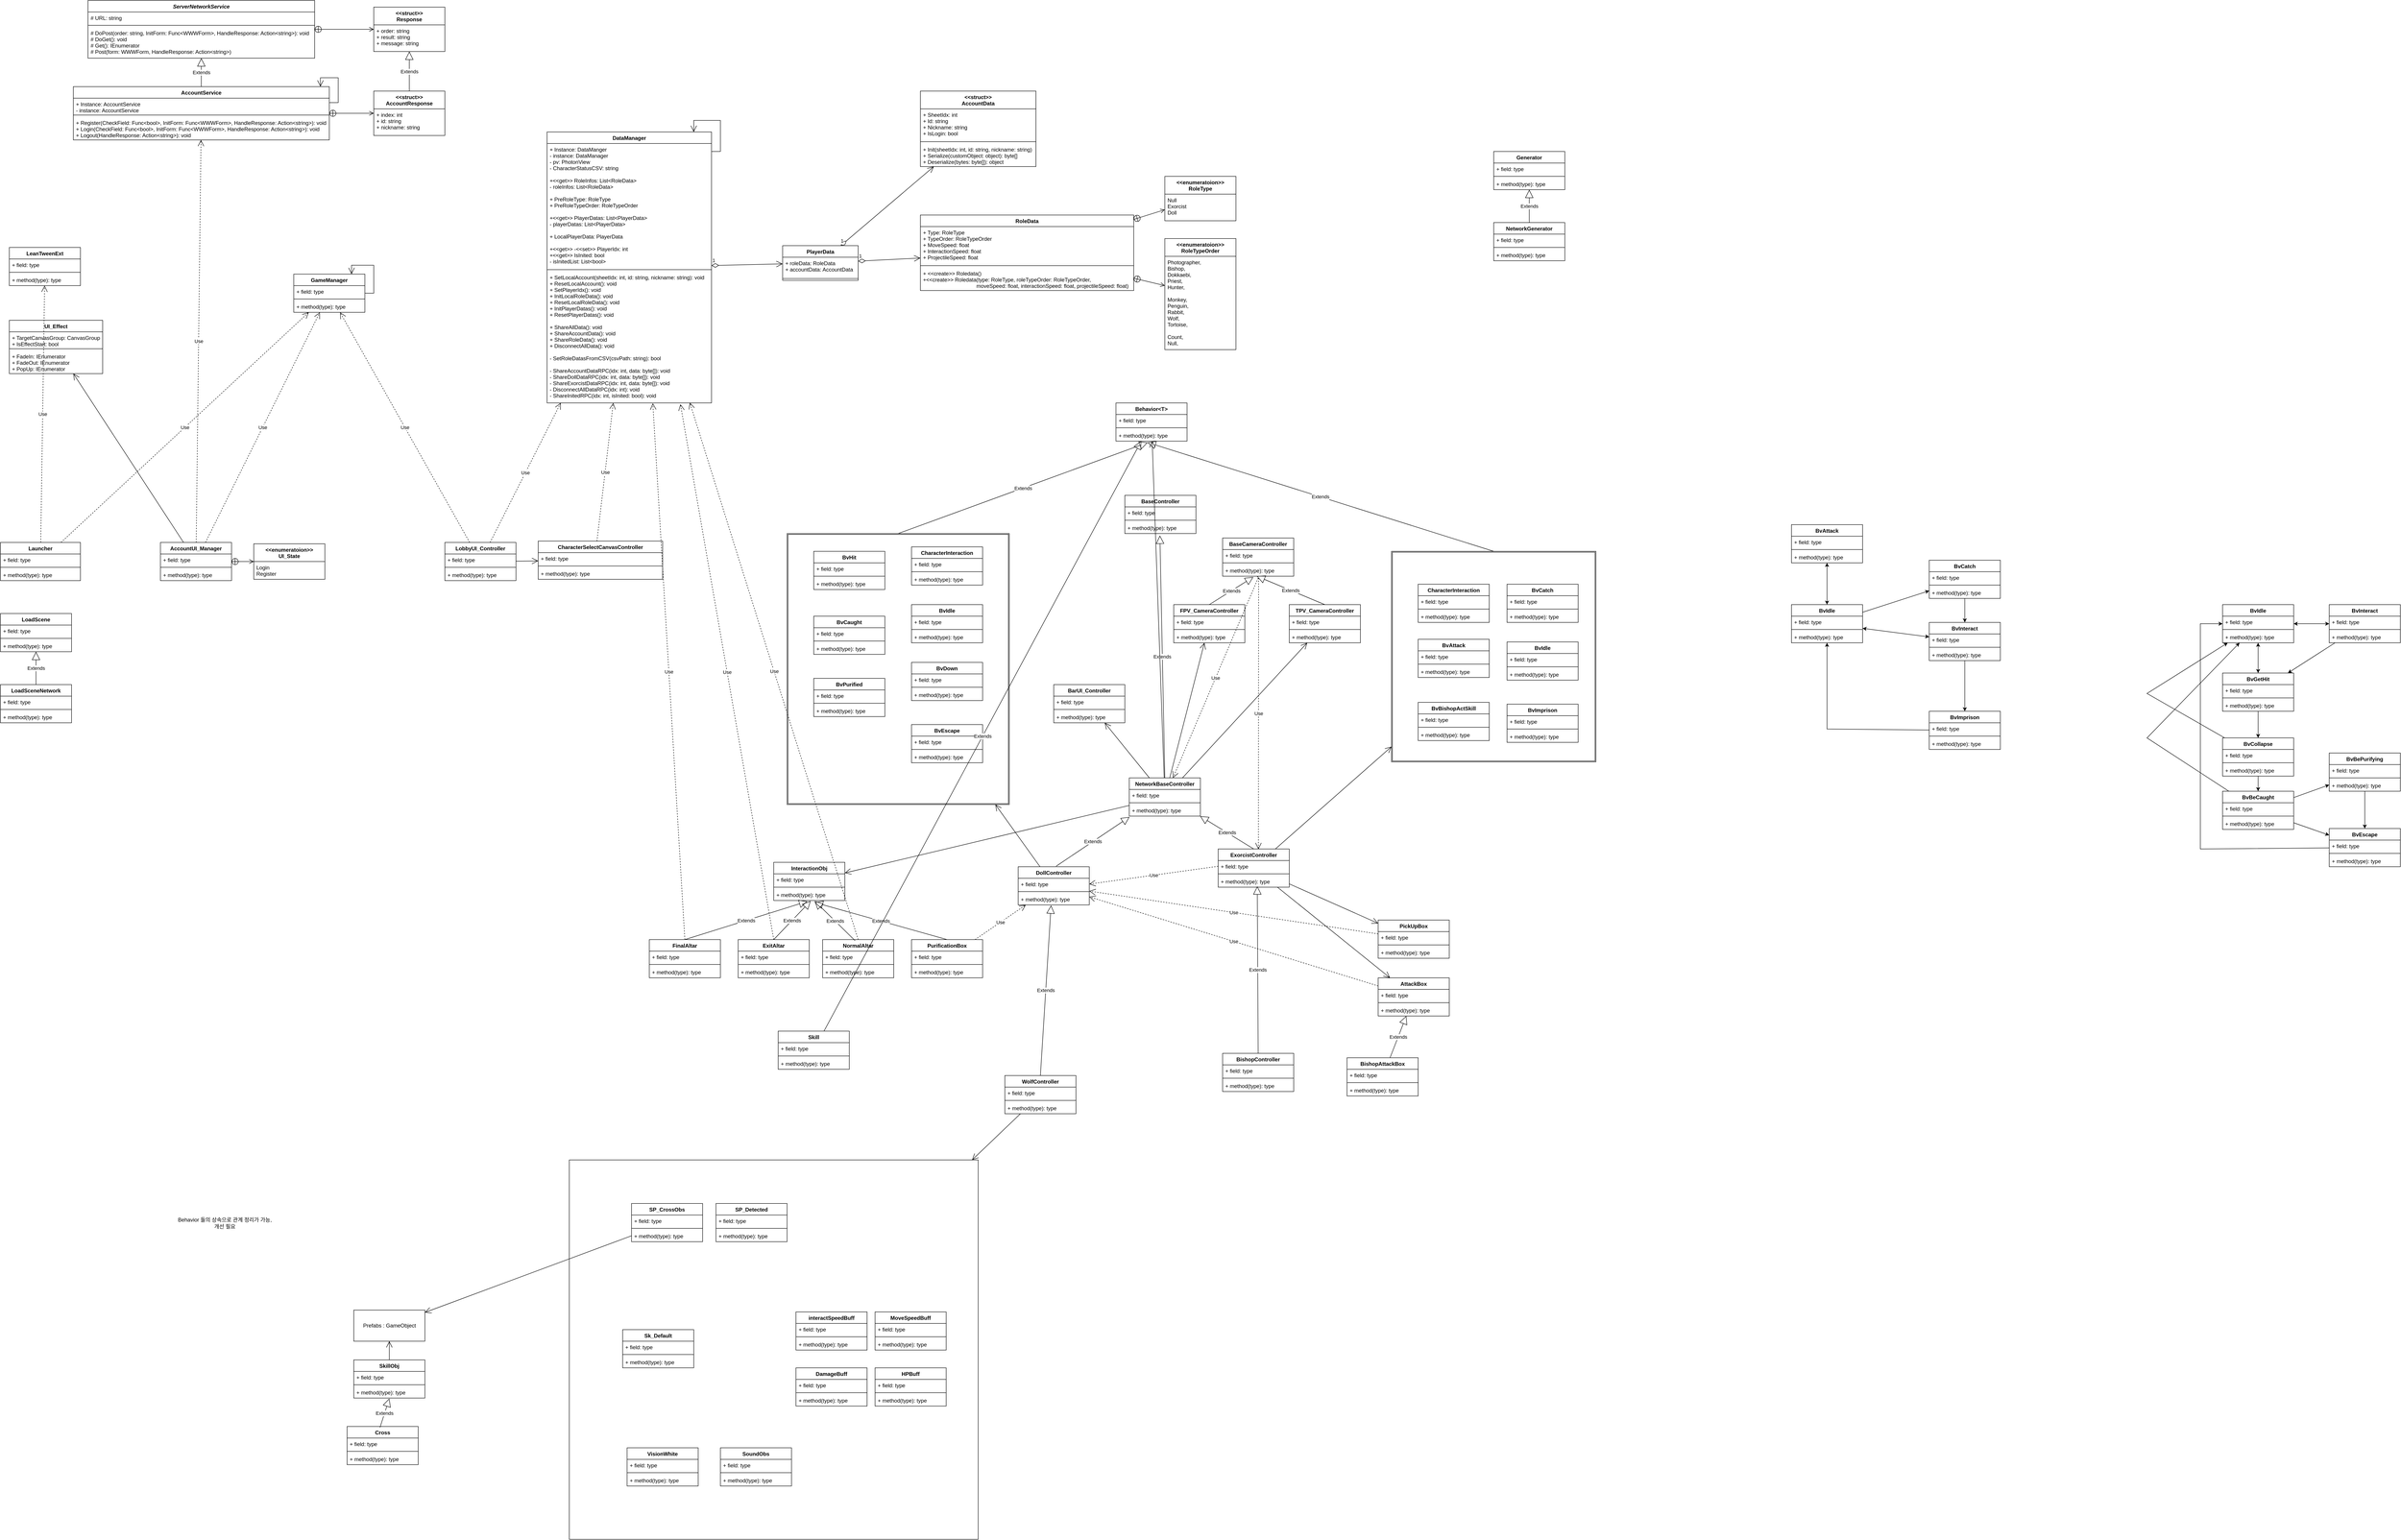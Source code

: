 <mxfile version="20.3.0" type="device"><diagram id="NH-Y0avR81FjexReZCZ9" name="페이지-1"><mxGraphModel dx="1278" dy="1944" grid="1" gridSize="10" guides="1" tooltips="1" connect="1" arrows="1" fold="1" page="1" pageScale="1" pageWidth="827" pageHeight="1169" math="0" shadow="0"><root><mxCell id="0"/><mxCell id="1" parent="0"/><mxCell id="2AY_sjpSHvPAxpz3mFfW-1" value="" style="rounded=0;whiteSpace=wrap;html=1;" parent="1" vertex="1"><mxGeometry x="1360" y="1470" width="920" height="854" as="geometry"/></mxCell><mxCell id="WNGgheq9W2EGtf0vg9xr-1" value="Launcher" style="swimlane;fontStyle=1;align=center;verticalAlign=top;childLayout=stackLayout;horizontal=1;startSize=26;horizontalStack=0;resizeParent=1;resizeParentMax=0;resizeLast=0;collapsible=1;marginBottom=0;" parent="1" vertex="1"><mxGeometry x="80" y="80" width="180" height="86" as="geometry"/></mxCell><mxCell id="WNGgheq9W2EGtf0vg9xr-80" value="+ field: type" style="text;strokeColor=none;fillColor=none;align=left;verticalAlign=top;spacingLeft=4;spacingRight=4;overflow=hidden;rotatable=0;points=[[0,0.5],[1,0.5]];portConstraint=eastwest;" parent="WNGgheq9W2EGtf0vg9xr-1" vertex="1"><mxGeometry y="26" width="180" height="26" as="geometry"/></mxCell><mxCell id="WNGgheq9W2EGtf0vg9xr-3" value="" style="line;strokeWidth=1;fillColor=none;align=left;verticalAlign=middle;spacingTop=-1;spacingLeft=3;spacingRight=3;rotatable=0;labelPosition=right;points=[];portConstraint=eastwest;" parent="WNGgheq9W2EGtf0vg9xr-1" vertex="1"><mxGeometry y="52" width="180" height="8" as="geometry"/></mxCell><mxCell id="WNGgheq9W2EGtf0vg9xr-4" value="+ method(type): type" style="text;strokeColor=none;fillColor=none;align=left;verticalAlign=top;spacingLeft=4;spacingRight=4;overflow=hidden;rotatable=0;points=[[0,0.5],[1,0.5]];portConstraint=eastwest;" parent="WNGgheq9W2EGtf0vg9xr-1" vertex="1"><mxGeometry y="60" width="180" height="26" as="geometry"/></mxCell><mxCell id="WNGgheq9W2EGtf0vg9xr-14" value="GameManager" style="swimlane;fontStyle=1;align=center;verticalAlign=top;childLayout=stackLayout;horizontal=1;startSize=26;horizontalStack=0;resizeParent=1;resizeParentMax=0;resizeLast=0;collapsible=1;marginBottom=0;" parent="1" vertex="1"><mxGeometry x="740" y="-524" width="160" height="86" as="geometry"/></mxCell><mxCell id="WNGgheq9W2EGtf0vg9xr-15" value="+ field: type" style="text;strokeColor=none;fillColor=none;align=left;verticalAlign=top;spacingLeft=4;spacingRight=4;overflow=hidden;rotatable=0;points=[[0,0.5],[1,0.5]];portConstraint=eastwest;" parent="WNGgheq9W2EGtf0vg9xr-14" vertex="1"><mxGeometry y="26" width="160" height="26" as="geometry"/></mxCell><mxCell id="WNGgheq9W2EGtf0vg9xr-16" value="" style="line;strokeWidth=1;fillColor=none;align=left;verticalAlign=middle;spacingTop=-1;spacingLeft=3;spacingRight=3;rotatable=0;labelPosition=right;points=[];portConstraint=eastwest;" parent="WNGgheq9W2EGtf0vg9xr-14" vertex="1"><mxGeometry y="52" width="160" height="8" as="geometry"/></mxCell><mxCell id="WNGgheq9W2EGtf0vg9xr-17" value="+ method(type): type" style="text;strokeColor=none;fillColor=none;align=left;verticalAlign=top;spacingLeft=4;spacingRight=4;overflow=hidden;rotatable=0;points=[[0,0.5],[1,0.5]];portConstraint=eastwest;" parent="WNGgheq9W2EGtf0vg9xr-14" vertex="1"><mxGeometry y="60" width="160" height="26" as="geometry"/></mxCell><mxCell id="WNGgheq9W2EGtf0vg9xr-119" value="" style="endArrow=open;endFill=1;endSize=12;html=1;rounded=0;edgeStyle=orthogonalEdgeStyle;" parent="WNGgheq9W2EGtf0vg9xr-14" source="WNGgheq9W2EGtf0vg9xr-15" target="WNGgheq9W2EGtf0vg9xr-14" edge="1"><mxGeometry width="160" relative="1" as="geometry"><mxPoint x="80" y="90" as="sourcePoint"/><mxPoint x="240" y="90" as="targetPoint"/><Array as="points"><mxPoint x="180" y="43"/><mxPoint x="180" y="-20"/><mxPoint x="130" y="-20"/></Array></mxGeometry></mxCell><mxCell id="WNGgheq9W2EGtf0vg9xr-18" value="LobbyUI_Controller" style="swimlane;fontStyle=1;align=center;verticalAlign=top;childLayout=stackLayout;horizontal=1;startSize=26;horizontalStack=0;resizeParent=1;resizeParentMax=0;resizeLast=0;collapsible=1;marginBottom=0;" parent="1" vertex="1"><mxGeometry x="1080" y="80" width="160" height="86" as="geometry"/></mxCell><mxCell id="WNGgheq9W2EGtf0vg9xr-19" value="+ field: type" style="text;strokeColor=none;fillColor=none;align=left;verticalAlign=top;spacingLeft=4;spacingRight=4;overflow=hidden;rotatable=0;points=[[0,0.5],[1,0.5]];portConstraint=eastwest;" parent="WNGgheq9W2EGtf0vg9xr-18" vertex="1"><mxGeometry y="26" width="160" height="26" as="geometry"/></mxCell><mxCell id="WNGgheq9W2EGtf0vg9xr-20" value="" style="line;strokeWidth=1;fillColor=none;align=left;verticalAlign=middle;spacingTop=-1;spacingLeft=3;spacingRight=3;rotatable=0;labelPosition=right;points=[];portConstraint=eastwest;" parent="WNGgheq9W2EGtf0vg9xr-18" vertex="1"><mxGeometry y="52" width="160" height="8" as="geometry"/></mxCell><mxCell id="WNGgheq9W2EGtf0vg9xr-21" value="+ method(type): type" style="text;strokeColor=none;fillColor=none;align=left;verticalAlign=top;spacingLeft=4;spacingRight=4;overflow=hidden;rotatable=0;points=[[0,0.5],[1,0.5]];portConstraint=eastwest;" parent="WNGgheq9W2EGtf0vg9xr-18" vertex="1"><mxGeometry y="60" width="160" height="26" as="geometry"/></mxCell><mxCell id="WNGgheq9W2EGtf0vg9xr-22" value="LoadScene" style="swimlane;fontStyle=1;align=center;verticalAlign=top;childLayout=stackLayout;horizontal=1;startSize=26;horizontalStack=0;resizeParent=1;resizeParentMax=0;resizeLast=0;collapsible=1;marginBottom=0;" parent="1" vertex="1"><mxGeometry x="80" y="240" width="160" height="86" as="geometry"/></mxCell><mxCell id="WNGgheq9W2EGtf0vg9xr-23" value="+ field: type" style="text;strokeColor=none;fillColor=none;align=left;verticalAlign=top;spacingLeft=4;spacingRight=4;overflow=hidden;rotatable=0;points=[[0,0.5],[1,0.5]];portConstraint=eastwest;" parent="WNGgheq9W2EGtf0vg9xr-22" vertex="1"><mxGeometry y="26" width="160" height="26" as="geometry"/></mxCell><mxCell id="WNGgheq9W2EGtf0vg9xr-24" value="" style="line;strokeWidth=1;fillColor=none;align=left;verticalAlign=middle;spacingTop=-1;spacingLeft=3;spacingRight=3;rotatable=0;labelPosition=right;points=[];portConstraint=eastwest;" parent="WNGgheq9W2EGtf0vg9xr-22" vertex="1"><mxGeometry y="52" width="160" height="8" as="geometry"/></mxCell><mxCell id="WNGgheq9W2EGtf0vg9xr-25" value="+ method(type): type" style="text;strokeColor=none;fillColor=none;align=left;verticalAlign=top;spacingLeft=4;spacingRight=4;overflow=hidden;rotatable=0;points=[[0,0.5],[1,0.5]];portConstraint=eastwest;" parent="WNGgheq9W2EGtf0vg9xr-22" vertex="1"><mxGeometry y="60" width="160" height="26" as="geometry"/></mxCell><mxCell id="WNGgheq9W2EGtf0vg9xr-26" value="LoadSceneNetwork" style="swimlane;fontStyle=1;align=center;verticalAlign=top;childLayout=stackLayout;horizontal=1;startSize=26;horizontalStack=0;resizeParent=1;resizeParentMax=0;resizeLast=0;collapsible=1;marginBottom=0;" parent="1" vertex="1"><mxGeometry x="80" y="400" width="160" height="86" as="geometry"/></mxCell><mxCell id="WNGgheq9W2EGtf0vg9xr-27" value="+ field: type" style="text;strokeColor=none;fillColor=none;align=left;verticalAlign=top;spacingLeft=4;spacingRight=4;overflow=hidden;rotatable=0;points=[[0,0.5],[1,0.5]];portConstraint=eastwest;" parent="WNGgheq9W2EGtf0vg9xr-26" vertex="1"><mxGeometry y="26" width="160" height="26" as="geometry"/></mxCell><mxCell id="WNGgheq9W2EGtf0vg9xr-28" value="" style="line;strokeWidth=1;fillColor=none;align=left;verticalAlign=middle;spacingTop=-1;spacingLeft=3;spacingRight=3;rotatable=0;labelPosition=right;points=[];portConstraint=eastwest;" parent="WNGgheq9W2EGtf0vg9xr-26" vertex="1"><mxGeometry y="52" width="160" height="8" as="geometry"/></mxCell><mxCell id="WNGgheq9W2EGtf0vg9xr-29" value="+ method(type): type" style="text;strokeColor=none;fillColor=none;align=left;verticalAlign=top;spacingLeft=4;spacingRight=4;overflow=hidden;rotatable=0;points=[[0,0.5],[1,0.5]];portConstraint=eastwest;" parent="WNGgheq9W2EGtf0vg9xr-26" vertex="1"><mxGeometry y="60" width="160" height="26" as="geometry"/></mxCell><mxCell id="WNGgheq9W2EGtf0vg9xr-30" value="ServerNetworkService" style="swimlane;fontStyle=3;align=center;verticalAlign=top;childLayout=stackLayout;horizontal=1;startSize=26;horizontalStack=0;resizeParent=1;resizeParentMax=0;resizeLast=0;collapsible=1;marginBottom=0;" parent="1" vertex="1"><mxGeometry x="277" y="-1140" width="510" height="130" as="geometry"/></mxCell><mxCell id="WNGgheq9W2EGtf0vg9xr-31" value="# URL: string" style="text;strokeColor=none;fillColor=none;align=left;verticalAlign=top;spacingLeft=4;spacingRight=4;overflow=hidden;rotatable=0;points=[[0,0.5],[1,0.5]];portConstraint=eastwest;" parent="WNGgheq9W2EGtf0vg9xr-30" vertex="1"><mxGeometry y="26" width="510" height="26" as="geometry"/></mxCell><mxCell id="WNGgheq9W2EGtf0vg9xr-32" value="" style="line;strokeWidth=1;fillColor=none;align=left;verticalAlign=middle;spacingTop=-1;spacingLeft=3;spacingRight=3;rotatable=0;labelPosition=right;points=[];portConstraint=eastwest;" parent="WNGgheq9W2EGtf0vg9xr-30" vertex="1"><mxGeometry y="52" width="510" height="8" as="geometry"/></mxCell><mxCell id="WNGgheq9W2EGtf0vg9xr-33" value="# DoPost(order: string, InitForm: Func&lt;WWWForm&gt;, HandleResponse: Action&lt;string&gt;): void&#10;# DoGet(): void&#10;# Get(): IEnumerator&#10;# Post(form: WWWForm, HandleResponse: Action&lt;string&gt;)" style="text;strokeColor=none;fillColor=none;align=left;verticalAlign=top;spacingLeft=4;spacingRight=4;overflow=hidden;rotatable=0;points=[[0,0.5],[1,0.5]];portConstraint=eastwest;" parent="WNGgheq9W2EGtf0vg9xr-30" vertex="1"><mxGeometry y="60" width="510" height="70" as="geometry"/></mxCell><mxCell id="WNGgheq9W2EGtf0vg9xr-38" value="&lt;&lt;struct&gt;&gt;&#10;Response" style="swimlane;fontStyle=1;align=center;verticalAlign=top;childLayout=stackLayout;horizontal=1;startSize=40;horizontalStack=0;resizeParent=1;resizeParentMax=0;resizeLast=0;collapsible=1;marginBottom=0;" parent="1" vertex="1"><mxGeometry x="920" y="-1125" width="160" height="100" as="geometry"/></mxCell><mxCell id="WNGgheq9W2EGtf0vg9xr-39" value="+ order: string&#10;+ result: string&#10;+ message: string" style="text;strokeColor=none;fillColor=none;align=left;verticalAlign=top;spacingLeft=4;spacingRight=4;overflow=hidden;rotatable=0;points=[[0,0.5],[1,0.5]];portConstraint=eastwest;" parent="WNGgheq9W2EGtf0vg9xr-38" vertex="1"><mxGeometry y="40" width="160" height="60" as="geometry"/></mxCell><mxCell id="WNGgheq9W2EGtf0vg9xr-81" value="Use" style="endArrow=open;endSize=12;dashed=1;html=1;rounded=0;" parent="1" source="WNGgheq9W2EGtf0vg9xr-1" target="WNGgheq9W2EGtf0vg9xr-14" edge="1"><mxGeometry width="160" relative="1" as="geometry"><mxPoint x="260" y="-50" as="sourcePoint"/><mxPoint x="420" y="-50" as="targetPoint"/></mxGeometry></mxCell><mxCell id="WNGgheq9W2EGtf0vg9xr-88" value="LeanTweenExt" style="swimlane;fontStyle=1;align=center;verticalAlign=top;childLayout=stackLayout;horizontal=1;startSize=26;horizontalStack=0;resizeParent=1;resizeParentMax=0;resizeLast=0;collapsible=1;marginBottom=0;" parent="1" vertex="1"><mxGeometry x="100" y="-584" width="160" height="86" as="geometry"/></mxCell><mxCell id="WNGgheq9W2EGtf0vg9xr-89" value="+ field: type" style="text;strokeColor=none;fillColor=none;align=left;verticalAlign=top;spacingLeft=4;spacingRight=4;overflow=hidden;rotatable=0;points=[[0,0.5],[1,0.5]];portConstraint=eastwest;" parent="WNGgheq9W2EGtf0vg9xr-88" vertex="1"><mxGeometry y="26" width="160" height="26" as="geometry"/></mxCell><mxCell id="WNGgheq9W2EGtf0vg9xr-90" value="" style="line;strokeWidth=1;fillColor=none;align=left;verticalAlign=middle;spacingTop=-1;spacingLeft=3;spacingRight=3;rotatable=0;labelPosition=right;points=[];portConstraint=eastwest;" parent="WNGgheq9W2EGtf0vg9xr-88" vertex="1"><mxGeometry y="52" width="160" height="8" as="geometry"/></mxCell><mxCell id="WNGgheq9W2EGtf0vg9xr-91" value="+ method(type): type" style="text;strokeColor=none;fillColor=none;align=left;verticalAlign=top;spacingLeft=4;spacingRight=4;overflow=hidden;rotatable=0;points=[[0,0.5],[1,0.5]];portConstraint=eastwest;" parent="WNGgheq9W2EGtf0vg9xr-88" vertex="1"><mxGeometry y="60" width="160" height="26" as="geometry"/></mxCell><mxCell id="WNGgheq9W2EGtf0vg9xr-92" value="Use" style="endArrow=open;endSize=12;dashed=1;html=1;rounded=0;" parent="1" source="WNGgheq9W2EGtf0vg9xr-1" target="WNGgheq9W2EGtf0vg9xr-88" edge="1"><mxGeometry width="160" relative="1" as="geometry"><mxPoint x="430" y="10" as="sourcePoint"/><mxPoint x="590" y="10" as="targetPoint"/></mxGeometry></mxCell><mxCell id="WNGgheq9W2EGtf0vg9xr-93" value="Extends" style="endArrow=block;endSize=16;endFill=0;html=1;rounded=0;exitX=0.5;exitY=0;exitDx=0;exitDy=0;" parent="1" source="WNGgheq9W2EGtf0vg9xr-26" target="WNGgheq9W2EGtf0vg9xr-22" edge="1"><mxGeometry width="160" relative="1" as="geometry"><mxPoint x="280" y="496" as="sourcePoint"/><mxPoint x="440" y="496" as="targetPoint"/></mxGeometry></mxCell><mxCell id="WNGgheq9W2EGtf0vg9xr-94" style="edgeStyle=none;rounded=0;orthogonalLoop=1;jettySize=auto;html=1;exitX=0.75;exitY=0;exitDx=0;exitDy=0;" parent="1" source="WNGgheq9W2EGtf0vg9xr-22" target="WNGgheq9W2EGtf0vg9xr-22" edge="1"><mxGeometry relative="1" as="geometry"/></mxCell><mxCell id="WNGgheq9W2EGtf0vg9xr-99" value="Use" style="endArrow=open;endSize=12;dashed=1;html=1;rounded=0;" parent="1" source="WNGgheq9W2EGtf0vg9xr-18" target="WNGgheq9W2EGtf0vg9xr-14" edge="1"><mxGeometry width="160" relative="1" as="geometry"><mxPoint x="530" y="160" as="sourcePoint"/><mxPoint x="690" y="160" as="targetPoint"/></mxGeometry></mxCell><mxCell id="WNGgheq9W2EGtf0vg9xr-101" value="DataManager" style="swimlane;fontStyle=1;align=center;verticalAlign=top;childLayout=stackLayout;horizontal=1;startSize=26;horizontalStack=0;resizeParent=1;resizeParentMax=0;resizeLast=0;collapsible=1;marginBottom=0;" parent="1" vertex="1"><mxGeometry x="1310" y="-844" width="370" height="610" as="geometry"/></mxCell><mxCell id="WNGgheq9W2EGtf0vg9xr-102" value="+ Instance: DataManger&#10;- instance: DataManager&#10;- pv: PhotonView&#10;- CharacterStatusCSV: string&#10;&#10;+&lt;&lt;get&gt;&gt; RoleInfos: List&lt;RoleData&gt;&#10;- roleInfos: List&lt;RoleData&gt;&#10;&#10;+ PreRoleType: RoleType&#10;+ PreRoleTypeOrder: RoleTypeOrder&#10;&#10;+&lt;&lt;get&gt;&gt; PlayerDatas: List&lt;PlayerData&gt;&#10;- playerDatas: List&lt;PlayerData&gt;&#10;&#10;+ LocalPlayerData: PlayerData&#10;&#10;+&lt;&lt;get&gt;&gt; -&lt;&lt;set&gt;&gt; PlayerIdx: int&#10;+&lt;&lt;get&gt;&gt; IsInited: bool&#10;- isInitedList: List&lt;bool&gt;" style="text;strokeColor=none;fillColor=none;align=left;verticalAlign=top;spacingLeft=4;spacingRight=4;overflow=hidden;rotatable=0;points=[[0,0.5],[1,0.5]];portConstraint=eastwest;" parent="WNGgheq9W2EGtf0vg9xr-101" vertex="1"><mxGeometry y="26" width="370" height="280" as="geometry"/></mxCell><mxCell id="WNGgheq9W2EGtf0vg9xr-103" value="" style="line;strokeWidth=1;fillColor=none;align=left;verticalAlign=middle;spacingTop=-1;spacingLeft=3;spacingRight=3;rotatable=0;labelPosition=right;points=[];portConstraint=eastwest;" parent="WNGgheq9W2EGtf0vg9xr-101" vertex="1"><mxGeometry y="306" width="370" height="8" as="geometry"/></mxCell><mxCell id="WNGgheq9W2EGtf0vg9xr-104" value="+ SetLocalAccount(sheetIdx: int, id: string, nickname: string): void&#10;+ ResetLocalAccount(): void&#10;+ SetPlayerIdx(): void&#10;+ InitLocalRoleData(): void&#10;+ ResetLocalRoleData(): void&#10;+ InitPlayerDatas(): void&#10;+ ResetPlayerDatas(): void&#10;&#10;+ ShareAllData(): void&#10;+ ShareAccountData(): void&#10;+ ShareRoleData(): void&#10;+ DisconnectAllData(): void&#10;&#10;- SetRoleDatasFromCSV(csvPath: string): bool&#10;&#10;- ShareAccountDataRPC(idx: int, data: byte[]): void&#10;- ShareDollDataRPC(idx: int, data: byte[]): void&#10;- ShareExorcistDataRPC(idx: int, data: byte[]): void&#10;- DisconnectAllDataRPC(idx: int): void&#10;- ShareInitedRPC(idx: int, isInited: bool): void" style="text;strokeColor=none;fillColor=none;align=left;verticalAlign=top;spacingLeft=4;spacingRight=4;overflow=hidden;rotatable=0;points=[[0,0.5],[1,0.5]];portConstraint=eastwest;" parent="WNGgheq9W2EGtf0vg9xr-101" vertex="1"><mxGeometry y="314" width="370" height="296" as="geometry"/></mxCell><mxCell id="WNGgheq9W2EGtf0vg9xr-121" value="" style="endArrow=open;endFill=1;endSize=12;html=1;rounded=0;edgeStyle=orthogonalEdgeStyle;" parent="WNGgheq9W2EGtf0vg9xr-101" source="WNGgheq9W2EGtf0vg9xr-102" target="WNGgheq9W2EGtf0vg9xr-101" edge="1"><mxGeometry width="160" relative="1" as="geometry"><mxPoint x="160.0" y="43" as="sourcePoint"/><mxPoint x="130.0" y="2.274e-13" as="targetPoint"/><Array as="points"><mxPoint x="390" y="44"/><mxPoint x="390" y="-26"/><mxPoint x="330" y="-26"/></Array></mxGeometry></mxCell><mxCell id="WNGgheq9W2EGtf0vg9xr-105" value="Use" style="endArrow=open;endSize=12;dashed=1;html=1;rounded=0;" parent="1" source="WNGgheq9W2EGtf0vg9xr-18" target="WNGgheq9W2EGtf0vg9xr-101" edge="1"><mxGeometry width="160" relative="1" as="geometry"><mxPoint x="800" y="60" as="sourcePoint"/><mxPoint x="960" y="60" as="targetPoint"/></mxGeometry></mxCell><mxCell id="WNGgheq9W2EGtf0vg9xr-106" value="CharacterSelectCanvasController" style="swimlane;fontStyle=1;align=center;verticalAlign=top;childLayout=stackLayout;horizontal=1;startSize=26;horizontalStack=0;resizeParent=1;resizeParentMax=0;resizeLast=0;collapsible=1;marginBottom=0;" parent="1" vertex="1"><mxGeometry x="1290" y="77" width="280" height="86" as="geometry"/></mxCell><mxCell id="WNGgheq9W2EGtf0vg9xr-107" value="+ field: type" style="text;strokeColor=none;fillColor=none;align=left;verticalAlign=top;spacingLeft=4;spacingRight=4;overflow=hidden;rotatable=0;points=[[0,0.5],[1,0.5]];portConstraint=eastwest;" parent="WNGgheq9W2EGtf0vg9xr-106" vertex="1"><mxGeometry y="26" width="280" height="26" as="geometry"/></mxCell><mxCell id="WNGgheq9W2EGtf0vg9xr-108" value="" style="line;strokeWidth=1;fillColor=none;align=left;verticalAlign=middle;spacingTop=-1;spacingLeft=3;spacingRight=3;rotatable=0;labelPosition=right;points=[];portConstraint=eastwest;" parent="WNGgheq9W2EGtf0vg9xr-106" vertex="1"><mxGeometry y="52" width="280" height="8" as="geometry"/></mxCell><mxCell id="WNGgheq9W2EGtf0vg9xr-109" value="+ method(type): type" style="text;strokeColor=none;fillColor=none;align=left;verticalAlign=top;spacingLeft=4;spacingRight=4;overflow=hidden;rotatable=0;points=[[0,0.5],[1,0.5]];portConstraint=eastwest;" parent="WNGgheq9W2EGtf0vg9xr-106" vertex="1"><mxGeometry y="60" width="280" height="26" as="geometry"/></mxCell><mxCell id="WNGgheq9W2EGtf0vg9xr-114" value="" style="endArrow=open;endFill=1;endSize=12;html=1;rounded=0;" parent="1" source="WNGgheq9W2EGtf0vg9xr-18" target="WNGgheq9W2EGtf0vg9xr-106" edge="1"><mxGeometry width="160" relative="1" as="geometry"><mxPoint x="1720" y="50" as="sourcePoint"/><mxPoint x="1880" y="50" as="targetPoint"/></mxGeometry></mxCell><mxCell id="WNGgheq9W2EGtf0vg9xr-115" value="Use" style="endArrow=open;endSize=12;dashed=1;html=1;rounded=0;exitX=0.472;exitY=0.002;exitDx=0;exitDy=0;exitPerimeter=0;" parent="1" source="WNGgheq9W2EGtf0vg9xr-106" target="WNGgheq9W2EGtf0vg9xr-101" edge="1"><mxGeometry width="160" relative="1" as="geometry"><mxPoint x="810" y="-30" as="sourcePoint"/><mxPoint x="970" y="-30" as="targetPoint"/></mxGeometry></mxCell><mxCell id="WNGgheq9W2EGtf0vg9xr-133" value="AccountUI_Manager" style="swimlane;fontStyle=1;align=center;verticalAlign=top;childLayout=stackLayout;horizontal=1;startSize=26;horizontalStack=0;resizeParent=1;resizeParentMax=0;resizeLast=0;collapsible=1;marginBottom=0;fillColor=none;" parent="1" vertex="1"><mxGeometry x="440" y="80" width="160" height="86" as="geometry"/></mxCell><mxCell id="WNGgheq9W2EGtf0vg9xr-134" value="+ field: type" style="text;strokeColor=none;fillColor=none;align=left;verticalAlign=top;spacingLeft=4;spacingRight=4;overflow=hidden;rotatable=0;points=[[0,0.5],[1,0.5]];portConstraint=eastwest;" parent="WNGgheq9W2EGtf0vg9xr-133" vertex="1"><mxGeometry y="26" width="160" height="26" as="geometry"/></mxCell><mxCell id="WNGgheq9W2EGtf0vg9xr-135" value="" style="line;strokeWidth=1;fillColor=none;align=left;verticalAlign=middle;spacingTop=-1;spacingLeft=3;spacingRight=3;rotatable=0;labelPosition=right;points=[];portConstraint=eastwest;" parent="WNGgheq9W2EGtf0vg9xr-133" vertex="1"><mxGeometry y="52" width="160" height="8" as="geometry"/></mxCell><mxCell id="WNGgheq9W2EGtf0vg9xr-136" value="+ method(type): type" style="text;strokeColor=none;fillColor=none;align=left;verticalAlign=top;spacingLeft=4;spacingRight=4;overflow=hidden;rotatable=0;points=[[0,0.5],[1,0.5]];portConstraint=eastwest;" parent="WNGgheq9W2EGtf0vg9xr-133" vertex="1"><mxGeometry y="60" width="160" height="26" as="geometry"/></mxCell><mxCell id="WNGgheq9W2EGtf0vg9xr-137" value="&lt;&lt;enumeratoion&gt;&gt;&#10;UI_State" style="swimlane;fontStyle=1;align=center;verticalAlign=top;childLayout=stackLayout;horizontal=1;startSize=40;horizontalStack=0;resizeParent=1;resizeParentMax=0;resizeLast=0;collapsible=1;marginBottom=0;fillColor=none;" parent="1" vertex="1"><mxGeometry x="650" y="83" width="160" height="80" as="geometry"/></mxCell><mxCell id="WNGgheq9W2EGtf0vg9xr-138" value="Login&#10;Register" style="text;strokeColor=none;fillColor=none;align=left;verticalAlign=top;spacingLeft=4;spacingRight=4;overflow=hidden;rotatable=0;points=[[0,0.5],[1,0.5]];portConstraint=eastwest;" parent="WNGgheq9W2EGtf0vg9xr-137" vertex="1"><mxGeometry y="40" width="160" height="40" as="geometry"/></mxCell><mxCell id="WNGgheq9W2EGtf0vg9xr-141" value="" style="endArrow=open;startArrow=circlePlus;endFill=0;startFill=0;endSize=8;html=1;rounded=0;" parent="1" source="WNGgheq9W2EGtf0vg9xr-133" target="WNGgheq9W2EGtf0vg9xr-137" edge="1"><mxGeometry width="160" relative="1" as="geometry"><mxPoint x="620" y="220" as="sourcePoint"/><mxPoint x="780" y="220" as="targetPoint"/></mxGeometry></mxCell><mxCell id="WNGgheq9W2EGtf0vg9xr-142" value="UI_Effect" style="swimlane;fontStyle=1;align=center;verticalAlign=top;childLayout=stackLayout;horizontal=1;startSize=26;horizontalStack=0;resizeParent=1;resizeParentMax=0;resizeLast=0;collapsible=1;marginBottom=0;fillColor=none;" parent="1" vertex="1"><mxGeometry x="100" y="-420" width="210" height="120" as="geometry"/></mxCell><mxCell id="WNGgheq9W2EGtf0vg9xr-143" value="+ TargetCanvasGroup: CanvasGroup&#10;+ IsEffectStart: bool" style="text;strokeColor=none;fillColor=none;align=left;verticalAlign=top;spacingLeft=4;spacingRight=4;overflow=hidden;rotatable=0;points=[[0,0.5],[1,0.5]];portConstraint=eastwest;" parent="WNGgheq9W2EGtf0vg9xr-142" vertex="1"><mxGeometry y="26" width="210" height="34" as="geometry"/></mxCell><mxCell id="WNGgheq9W2EGtf0vg9xr-144" value="" style="line;strokeWidth=1;fillColor=none;align=left;verticalAlign=middle;spacingTop=-1;spacingLeft=3;spacingRight=3;rotatable=0;labelPosition=right;points=[];portConstraint=eastwest;" parent="WNGgheq9W2EGtf0vg9xr-142" vertex="1"><mxGeometry y="60" width="210" height="8" as="geometry"/></mxCell><mxCell id="WNGgheq9W2EGtf0vg9xr-145" value="+ FadeIn: IEnumerator&#10;+ FadeOut: IEnumerator&#10;+ PopUp: IEnumerator" style="text;strokeColor=none;fillColor=none;align=left;verticalAlign=top;spacingLeft=4;spacingRight=4;overflow=hidden;rotatable=0;points=[[0,0.5],[1,0.5]];portConstraint=eastwest;" parent="WNGgheq9W2EGtf0vg9xr-142" vertex="1"><mxGeometry y="68" width="210" height="52" as="geometry"/></mxCell><mxCell id="WNGgheq9W2EGtf0vg9xr-146" value="" style="endArrow=open;endFill=1;endSize=12;html=1;rounded=0;" parent="1" source="WNGgheq9W2EGtf0vg9xr-133" target="WNGgheq9W2EGtf0vg9xr-142" edge="1"><mxGeometry width="160" relative="1" as="geometry"><mxPoint x="600" y="60" as="sourcePoint"/><mxPoint x="760" y="60" as="targetPoint"/></mxGeometry></mxCell><mxCell id="WNGgheq9W2EGtf0vg9xr-152" value="AccountService" style="swimlane;fontStyle=1;align=center;verticalAlign=top;childLayout=stackLayout;horizontal=1;startSize=26;horizontalStack=0;resizeParent=1;resizeParentMax=0;resizeLast=0;collapsible=1;marginBottom=0;" parent="1" vertex="1"><mxGeometry x="244" y="-946" width="576" height="120" as="geometry"/></mxCell><mxCell id="WNGgheq9W2EGtf0vg9xr-153" value="+ Instance: AccountService&#10;- instance: AccountService" style="text;strokeColor=none;fillColor=none;align=left;verticalAlign=top;spacingLeft=4;spacingRight=4;overflow=hidden;rotatable=0;points=[[0,0.5],[1,0.5]];portConstraint=eastwest;" parent="WNGgheq9W2EGtf0vg9xr-152" vertex="1"><mxGeometry y="26" width="576" height="34" as="geometry"/></mxCell><mxCell id="WNGgheq9W2EGtf0vg9xr-154" value="" style="line;strokeWidth=1;fillColor=none;align=left;verticalAlign=middle;spacingTop=-1;spacingLeft=3;spacingRight=3;rotatable=0;labelPosition=right;points=[];portConstraint=eastwest;" parent="WNGgheq9W2EGtf0vg9xr-152" vertex="1"><mxGeometry y="60" width="576" height="8" as="geometry"/></mxCell><mxCell id="WNGgheq9W2EGtf0vg9xr-155" value="+ Register(CheckField: Func&lt;bool&gt;, InitForm: Func&lt;WWWForm&gt;, HandleResponse: Action&lt;string&gt;): void&#10;+ Login(CheckField: Func&lt;bool&gt;, InitForm: Func&lt;WWWForm&gt;, HandleResponse: Action&lt;string&gt;): void&#10;+ Logout(HandleResponse: Action&lt;string&gt;): void&#10;" style="text;strokeColor=none;fillColor=none;align=left;verticalAlign=top;spacingLeft=4;spacingRight=4;overflow=hidden;rotatable=0;points=[[0,0.5],[1,0.5]];portConstraint=eastwest;" parent="WNGgheq9W2EGtf0vg9xr-152" vertex="1"><mxGeometry y="68" width="576" height="52" as="geometry"/></mxCell><mxCell id="WNGgheq9W2EGtf0vg9xr-156" value="" style="endArrow=open;endFill=1;endSize=12;html=1;rounded=0;edgeStyle=orthogonalEdgeStyle;" parent="WNGgheq9W2EGtf0vg9xr-152" source="WNGgheq9W2EGtf0vg9xr-153" target="WNGgheq9W2EGtf0vg9xr-152" edge="1"><mxGeometry width="160" relative="1" as="geometry"><mxPoint x="80" y="90" as="sourcePoint"/><mxPoint x="240" y="90" as="targetPoint"/><Array as="points"><mxPoint x="596" y="36"/><mxPoint x="596" y="-20"/><mxPoint x="556" y="-20"/></Array></mxGeometry></mxCell><mxCell id="WNGgheq9W2EGtf0vg9xr-157" value="Use" style="endArrow=open;endSize=12;dashed=1;html=1;rounded=0;" parent="1" source="WNGgheq9W2EGtf0vg9xr-133" target="WNGgheq9W2EGtf0vg9xr-152" edge="1"><mxGeometry width="160" relative="1" as="geometry"><mxPoint x="820" y="-230" as="sourcePoint"/><mxPoint x="980" y="-230" as="targetPoint"/></mxGeometry></mxCell><mxCell id="WNGgheq9W2EGtf0vg9xr-162" value="Extends" style="endArrow=block;endSize=16;endFill=0;html=1;rounded=0;" parent="1" source="WNGgheq9W2EGtf0vg9xr-152" target="WNGgheq9W2EGtf0vg9xr-30" edge="1"><mxGeometry width="160" relative="1" as="geometry"><mxPoint x="430" y="-880" as="sourcePoint"/><mxPoint x="590" y="-880" as="targetPoint"/></mxGeometry></mxCell><mxCell id="WNGgheq9W2EGtf0vg9xr-163" value="" style="endArrow=open;startArrow=circlePlus;endFill=0;startFill=0;endSize=8;html=1;rounded=0;" parent="1" source="WNGgheq9W2EGtf0vg9xr-30" target="WNGgheq9W2EGtf0vg9xr-38" edge="1"><mxGeometry width="160" relative="1" as="geometry"><mxPoint x="770" y="-930" as="sourcePoint"/><mxPoint x="930" y="-930" as="targetPoint"/></mxGeometry></mxCell><mxCell id="WNGgheq9W2EGtf0vg9xr-164" value="&lt;&lt;struct&gt;&gt;&#10;AccountResponse" style="swimlane;fontStyle=1;align=center;verticalAlign=top;childLayout=stackLayout;horizontal=1;startSize=40;horizontalStack=0;resizeParent=1;resizeParentMax=0;resizeLast=0;collapsible=1;marginBottom=0;" parent="1" vertex="1"><mxGeometry x="920" y="-936" width="160" height="100" as="geometry"/></mxCell><mxCell id="WNGgheq9W2EGtf0vg9xr-165" value="+ index: int&#10;+ id: string&#10;+ nickname: string&#10;" style="text;strokeColor=none;fillColor=none;align=left;verticalAlign=top;spacingLeft=4;spacingRight=4;overflow=hidden;rotatable=0;points=[[0,0.5],[1,0.5]];portConstraint=eastwest;" parent="WNGgheq9W2EGtf0vg9xr-164" vertex="1"><mxGeometry y="40" width="160" height="60" as="geometry"/></mxCell><mxCell id="WNGgheq9W2EGtf0vg9xr-166" value="Extends" style="endArrow=block;endSize=16;endFill=0;html=1;rounded=0;" parent="1" source="WNGgheq9W2EGtf0vg9xr-164" target="WNGgheq9W2EGtf0vg9xr-38" edge="1"><mxGeometry width="160" relative="1" as="geometry"><mxPoint x="930" y="-810" as="sourcePoint"/><mxPoint x="1090" y="-810" as="targetPoint"/></mxGeometry></mxCell><mxCell id="WNGgheq9W2EGtf0vg9xr-167" value="" style="endArrow=open;startArrow=circlePlus;endFill=0;startFill=0;endSize=8;html=1;rounded=0;" parent="1" source="WNGgheq9W2EGtf0vg9xr-152" target="WNGgheq9W2EGtf0vg9xr-164" edge="1"><mxGeometry width="160" relative="1" as="geometry"><mxPoint x="650" y="-890" as="sourcePoint"/><mxPoint x="733" y="-890" as="targetPoint"/></mxGeometry></mxCell><mxCell id="WNGgheq9W2EGtf0vg9xr-168" value="Use" style="endArrow=open;endSize=12;dashed=1;html=1;rounded=0;" parent="1" source="WNGgheq9W2EGtf0vg9xr-133" target="WNGgheq9W2EGtf0vg9xr-14" edge="1"><mxGeometry width="160" relative="1" as="geometry"><mxPoint x="226.275" y="90" as="sourcePoint"/><mxPoint x="783.725" y="-428.0" as="targetPoint"/></mxGeometry></mxCell><mxCell id="WNGgheq9W2EGtf0vg9xr-173" value="PlayerData" style="swimlane;fontStyle=1;align=center;verticalAlign=top;childLayout=stackLayout;horizontal=1;startSize=26;horizontalStack=0;resizeParent=1;resizeParentMax=0;resizeLast=0;collapsible=1;marginBottom=0;fillColor=none;" parent="1" vertex="1"><mxGeometry x="1840" y="-588" width="170" height="78" as="geometry"/></mxCell><mxCell id="WNGgheq9W2EGtf0vg9xr-174" value="+ roleData: RoleData&#10;+ accountData: AccountData" style="text;strokeColor=none;fillColor=none;align=left;verticalAlign=top;spacingLeft=4;spacingRight=4;overflow=hidden;rotatable=0;points=[[0,0.5],[1,0.5]];portConstraint=eastwest;" parent="WNGgheq9W2EGtf0vg9xr-173" vertex="1"><mxGeometry y="26" width="170" height="44" as="geometry"/></mxCell><mxCell id="WNGgheq9W2EGtf0vg9xr-175" value="" style="line;strokeWidth=1;fillColor=none;align=left;verticalAlign=middle;spacingTop=-1;spacingLeft=3;spacingRight=3;rotatable=0;labelPosition=right;points=[];portConstraint=eastwest;" parent="WNGgheq9W2EGtf0vg9xr-173" vertex="1"><mxGeometry y="70" width="170" height="8" as="geometry"/></mxCell><mxCell id="WNGgheq9W2EGtf0vg9xr-181" value="&lt;&lt;struct&gt;&gt;&#10;AccountData" style="swimlane;fontStyle=1;align=center;verticalAlign=top;childLayout=stackLayout;horizontal=1;startSize=40;horizontalStack=0;resizeParent=1;resizeParentMax=0;resizeLast=0;collapsible=1;marginBottom=0;fillColor=none;" parent="1" vertex="1"><mxGeometry x="2150" y="-936" width="260" height="170" as="geometry"/></mxCell><mxCell id="WNGgheq9W2EGtf0vg9xr-182" value="+ SheetIdx: int&#10;+ Id: string&#10;+ Nickname: string&#10;+ IsLogin: bool" style="text;strokeColor=none;fillColor=none;align=left;verticalAlign=top;spacingLeft=4;spacingRight=4;overflow=hidden;rotatable=0;points=[[0,0.5],[1,0.5]];portConstraint=eastwest;" parent="WNGgheq9W2EGtf0vg9xr-181" vertex="1"><mxGeometry y="40" width="260" height="70" as="geometry"/></mxCell><mxCell id="WNGgheq9W2EGtf0vg9xr-183" value="" style="line;strokeWidth=1;fillColor=none;align=left;verticalAlign=middle;spacingTop=-1;spacingLeft=3;spacingRight=3;rotatable=0;labelPosition=right;points=[];portConstraint=eastwest;" parent="WNGgheq9W2EGtf0vg9xr-181" vertex="1"><mxGeometry y="110" width="260" height="8" as="geometry"/></mxCell><mxCell id="WNGgheq9W2EGtf0vg9xr-184" value="+ Init(sheetIdx: int, id: string, nickname: string)&#10;+ Serialize(customObject: object): byte[]&#10;+ Deserialize(bytes: byte[]): object" style="text;strokeColor=none;fillColor=none;align=left;verticalAlign=top;spacingLeft=4;spacingRight=4;overflow=hidden;rotatable=0;points=[[0,0.5],[1,0.5]];portConstraint=eastwest;" parent="WNGgheq9W2EGtf0vg9xr-181" vertex="1"><mxGeometry y="118" width="260" height="52" as="geometry"/></mxCell><mxCell id="WNGgheq9W2EGtf0vg9xr-185" value="1" style="endArrow=open;html=1;endSize=12;startArrow=diamondThin;startSize=14;startFill=0;align=left;verticalAlign=bottom;rounded=0;" parent="1" source="WNGgheq9W2EGtf0vg9xr-173" target="WNGgheq9W2EGtf0vg9xr-181" edge="1"><mxGeometry x="-1" y="3" relative="1" as="geometry"><mxPoint x="1880" y="-580" as="sourcePoint"/><mxPoint x="2040" y="-580" as="targetPoint"/></mxGeometry></mxCell><mxCell id="WNGgheq9W2EGtf0vg9xr-186" value="RoleData" style="swimlane;fontStyle=1;align=center;verticalAlign=top;childLayout=stackLayout;horizontal=1;startSize=26;horizontalStack=0;resizeParent=1;resizeParentMax=0;resizeLast=0;collapsible=1;marginBottom=0;fillColor=none;" parent="1" vertex="1"><mxGeometry x="2150" y="-657" width="480" height="170" as="geometry"/></mxCell><mxCell id="WNGgheq9W2EGtf0vg9xr-187" value="+ Type: RoleType&#10;+ TypeOrder: RoleTypeOrder&#10;+ MoveSpeed: float&#10;+ InteractionSpeed: float&#10;+ ProjectileSpeed: float" style="text;strokeColor=none;fillColor=none;align=left;verticalAlign=top;spacingLeft=4;spacingRight=4;overflow=hidden;rotatable=0;points=[[0,0.5],[1,0.5]];portConstraint=eastwest;" parent="WNGgheq9W2EGtf0vg9xr-186" vertex="1"><mxGeometry y="26" width="480" height="84" as="geometry"/></mxCell><mxCell id="WNGgheq9W2EGtf0vg9xr-188" value="" style="line;strokeWidth=1;fillColor=none;align=left;verticalAlign=middle;spacingTop=-1;spacingLeft=3;spacingRight=3;rotatable=0;labelPosition=right;points=[];portConstraint=eastwest;" parent="WNGgheq9W2EGtf0vg9xr-186" vertex="1"><mxGeometry y="110" width="480" height="8" as="geometry"/></mxCell><mxCell id="WNGgheq9W2EGtf0vg9xr-189" value="+ &lt;&lt;create&gt;&gt; Roledata()&#10;+&lt;&lt;create&gt;&gt; Roledata(type: RoleType, roleTypeOrder: RoleTypeOrder,&#10;                                    moveSpeed: float, interactionSpeed: float, projectileSpeed: float)" style="text;strokeColor=none;fillColor=none;align=left;verticalAlign=top;spacingLeft=4;spacingRight=4;overflow=hidden;rotatable=0;points=[[0,0.5],[1,0.5]];portConstraint=eastwest;" parent="WNGgheq9W2EGtf0vg9xr-186" vertex="1"><mxGeometry y="118" width="480" height="52" as="geometry"/></mxCell><mxCell id="WNGgheq9W2EGtf0vg9xr-195" value="&lt;&lt;enumeratoion&gt;&gt;&#10;RoleType" style="swimlane;fontStyle=1;align=center;verticalAlign=top;childLayout=stackLayout;horizontal=1;startSize=40;horizontalStack=0;resizeParent=1;resizeParentMax=0;resizeLast=0;collapsible=1;marginBottom=0;fillColor=none;" parent="1" vertex="1"><mxGeometry x="2700" y="-744" width="160" height="100" as="geometry"/></mxCell><mxCell id="WNGgheq9W2EGtf0vg9xr-196" value="Null&#10;Exorcist&#10;Doll" style="text;strokeColor=none;fillColor=none;align=left;verticalAlign=top;spacingLeft=4;spacingRight=4;overflow=hidden;rotatable=0;points=[[0,0.5],[1,0.5]];portConstraint=eastwest;" parent="WNGgheq9W2EGtf0vg9xr-195" vertex="1"><mxGeometry y="40" width="160" height="60" as="geometry"/></mxCell><mxCell id="WNGgheq9W2EGtf0vg9xr-197" value="" style="endArrow=open;startArrow=circlePlus;endFill=0;startFill=0;endSize=8;html=1;rounded=0;" parent="1" source="WNGgheq9W2EGtf0vg9xr-186" target="WNGgheq9W2EGtf0vg9xr-195" edge="1"><mxGeometry width="160" relative="1" as="geometry"><mxPoint x="2260" y="-364" as="sourcePoint"/><mxPoint x="2420" y="-364" as="targetPoint"/></mxGeometry></mxCell><mxCell id="WNGgheq9W2EGtf0vg9xr-198" value="&lt;&lt;enumeratoion&gt;&gt;&#10;RoleTypeOrder" style="swimlane;fontStyle=1;align=center;verticalAlign=top;childLayout=stackLayout;horizontal=1;startSize=40;horizontalStack=0;resizeParent=1;resizeParentMax=0;resizeLast=0;collapsible=1;marginBottom=0;fillColor=none;" parent="1" vertex="1"><mxGeometry x="2700" y="-604" width="160" height="250" as="geometry"/></mxCell><mxCell id="WNGgheq9W2EGtf0vg9xr-199" value="&#9;&#9;&#9;Photographer,&#10;&#9;&#9;&#9;Bishop,&#10;&#9;&#9;&#9;Dokkaebi,&#10;&#9;&#9;&#9;Priest,&#10;&#9;&#9;&#9;Hunter,&#10;&#10;&#9;&#9;&#9;Monkey,&#10;&#9;&#9;&#9;Penguin,&#10;&#9;&#9;&#9;Rabbit,&#10;&#9;&#9;&#9;Wolf,&#10;&#9;&#9;&#9;Tortoise,&#10;&#10;&#9;&#9;&#9;Count,&#10;&#9;&#9;&#9;Null," style="text;strokeColor=none;fillColor=none;align=left;verticalAlign=top;spacingLeft=4;spacingRight=4;overflow=hidden;rotatable=0;points=[[0,0.5],[1,0.5]];portConstraint=eastwest;" parent="WNGgheq9W2EGtf0vg9xr-198" vertex="1"><mxGeometry y="40" width="160" height="210" as="geometry"/></mxCell><mxCell id="WNGgheq9W2EGtf0vg9xr-200" value="" style="endArrow=open;startArrow=circlePlus;endFill=0;startFill=0;endSize=8;html=1;rounded=0;" parent="1" source="WNGgheq9W2EGtf0vg9xr-186" target="WNGgheq9W2EGtf0vg9xr-198" edge="1"><mxGeometry width="160" relative="1" as="geometry"><mxPoint x="2400" y="-617.571" as="sourcePoint"/><mxPoint x="2520" y="-663.429" as="targetPoint"/></mxGeometry></mxCell><mxCell id="WNGgheq9W2EGtf0vg9xr-201" value="1" style="endArrow=open;html=1;endSize=12;startArrow=diamondThin;startSize=14;startFill=0;align=left;verticalAlign=bottom;rounded=0;" parent="1" source="WNGgheq9W2EGtf0vg9xr-173" target="WNGgheq9W2EGtf0vg9xr-186" edge="1"><mxGeometry x="-1" y="3" relative="1" as="geometry"><mxPoint x="2040" y="-520" as="sourcePoint"/><mxPoint x="2200" y="-520" as="targetPoint"/></mxGeometry></mxCell><mxCell id="WNGgheq9W2EGtf0vg9xr-203" value="NetworkGenerator" style="swimlane;fontStyle=1;align=center;verticalAlign=top;childLayout=stackLayout;horizontal=1;startSize=26;horizontalStack=0;resizeParent=1;resizeParentMax=0;resizeLast=0;collapsible=1;marginBottom=0;fillColor=none;" parent="1" vertex="1"><mxGeometry x="3440" y="-640" width="160" height="86" as="geometry"/></mxCell><mxCell id="WNGgheq9W2EGtf0vg9xr-204" value="+ field: type" style="text;strokeColor=none;fillColor=none;align=left;verticalAlign=top;spacingLeft=4;spacingRight=4;overflow=hidden;rotatable=0;points=[[0,0.5],[1,0.5]];portConstraint=eastwest;" parent="WNGgheq9W2EGtf0vg9xr-203" vertex="1"><mxGeometry y="26" width="160" height="26" as="geometry"/></mxCell><mxCell id="WNGgheq9W2EGtf0vg9xr-205" value="" style="line;strokeWidth=1;fillColor=none;align=left;verticalAlign=middle;spacingTop=-1;spacingLeft=3;spacingRight=3;rotatable=0;labelPosition=right;points=[];portConstraint=eastwest;" parent="WNGgheq9W2EGtf0vg9xr-203" vertex="1"><mxGeometry y="52" width="160" height="8" as="geometry"/></mxCell><mxCell id="WNGgheq9W2EGtf0vg9xr-206" value="+ method(type): type" style="text;strokeColor=none;fillColor=none;align=left;verticalAlign=top;spacingLeft=4;spacingRight=4;overflow=hidden;rotatable=0;points=[[0,0.5],[1,0.5]];portConstraint=eastwest;" parent="WNGgheq9W2EGtf0vg9xr-203" vertex="1"><mxGeometry y="60" width="160" height="26" as="geometry"/></mxCell><mxCell id="WNGgheq9W2EGtf0vg9xr-279" value="1" style="endArrow=open;html=1;endSize=12;startArrow=diamondThin;startSize=14;startFill=0;align=left;verticalAlign=bottom;rounded=0;" parent="1" source="WNGgheq9W2EGtf0vg9xr-101" target="WNGgheq9W2EGtf0vg9xr-173" edge="1"><mxGeometry x="-1" y="3" relative="1" as="geometry"><mxPoint x="1710" y="-420" as="sourcePoint"/><mxPoint x="1870" y="-420" as="targetPoint"/></mxGeometry></mxCell><mxCell id="WNGgheq9W2EGtf0vg9xr-317" value="Behavior 들의 상속으로 관계 정리가 가능,&lt;br&gt;개선 필요" style="text;html=1;strokeColor=none;fillColor=none;align=center;verticalAlign=middle;whiteSpace=wrap;rounded=0;" parent="1" vertex="1"><mxGeometry x="430" y="1570" width="310" height="84" as="geometry"/></mxCell><mxCell id="UP9lZqdNRUcDLhzXb-7r-128" value="Generator" style="swimlane;fontStyle=1;align=center;verticalAlign=top;childLayout=stackLayout;horizontal=1;startSize=26;horizontalStack=0;resizeParent=1;resizeParentMax=0;resizeLast=0;collapsible=1;marginBottom=0;" parent="1" vertex="1"><mxGeometry x="3440" y="-800" width="160" height="86" as="geometry"/></mxCell><mxCell id="UP9lZqdNRUcDLhzXb-7r-129" value="+ field: type" style="text;strokeColor=none;fillColor=none;align=left;verticalAlign=top;spacingLeft=4;spacingRight=4;overflow=hidden;rotatable=0;points=[[0,0.5],[1,0.5]];portConstraint=eastwest;" parent="UP9lZqdNRUcDLhzXb-7r-128" vertex="1"><mxGeometry y="26" width="160" height="26" as="geometry"/></mxCell><mxCell id="UP9lZqdNRUcDLhzXb-7r-130" value="" style="line;strokeWidth=1;fillColor=none;align=left;verticalAlign=middle;spacingTop=-1;spacingLeft=3;spacingRight=3;rotatable=0;labelPosition=right;points=[];portConstraint=eastwest;" parent="UP9lZqdNRUcDLhzXb-7r-128" vertex="1"><mxGeometry y="52" width="160" height="8" as="geometry"/></mxCell><mxCell id="UP9lZqdNRUcDLhzXb-7r-131" value="+ method(type): type" style="text;strokeColor=none;fillColor=none;align=left;verticalAlign=top;spacingLeft=4;spacingRight=4;overflow=hidden;rotatable=0;points=[[0,0.5],[1,0.5]];portConstraint=eastwest;" parent="UP9lZqdNRUcDLhzXb-7r-128" vertex="1"><mxGeometry y="60" width="160" height="26" as="geometry"/></mxCell><mxCell id="UP9lZqdNRUcDLhzXb-7r-133" value="Extends" style="endArrow=block;endSize=16;endFill=0;html=1;rounded=0;" parent="1" source="WNGgheq9W2EGtf0vg9xr-203" target="UP9lZqdNRUcDLhzXb-7r-128" edge="1"><mxGeometry width="160" relative="1" as="geometry"><mxPoint x="3210" y="-590" as="sourcePoint"/><mxPoint x="3370" y="-590" as="targetPoint"/></mxGeometry></mxCell><mxCell id="mQ2af02utBJto2yxNIIF-1" value="BaseController" style="swimlane;fontStyle=1;align=center;verticalAlign=top;childLayout=stackLayout;horizontal=1;startSize=26;horizontalStack=0;resizeParent=1;resizeParentMax=0;resizeLast=0;collapsible=1;marginBottom=0;" parent="1" vertex="1"><mxGeometry x="2610" y="-26" width="160" height="86" as="geometry"/></mxCell><mxCell id="mQ2af02utBJto2yxNIIF-2" value="+ field: type" style="text;strokeColor=none;fillColor=none;align=left;verticalAlign=top;spacingLeft=4;spacingRight=4;overflow=hidden;rotatable=0;points=[[0,0.5],[1,0.5]];portConstraint=eastwest;" parent="mQ2af02utBJto2yxNIIF-1" vertex="1"><mxGeometry y="26" width="160" height="26" as="geometry"/></mxCell><mxCell id="mQ2af02utBJto2yxNIIF-3" value="" style="line;strokeWidth=1;fillColor=none;align=left;verticalAlign=middle;spacingTop=-1;spacingLeft=3;spacingRight=3;rotatable=0;labelPosition=right;points=[];portConstraint=eastwest;" parent="mQ2af02utBJto2yxNIIF-1" vertex="1"><mxGeometry y="52" width="160" height="8" as="geometry"/></mxCell><mxCell id="mQ2af02utBJto2yxNIIF-4" value="+ method(type): type" style="text;strokeColor=none;fillColor=none;align=left;verticalAlign=top;spacingLeft=4;spacingRight=4;overflow=hidden;rotatable=0;points=[[0,0.5],[1,0.5]];portConstraint=eastwest;" parent="mQ2af02utBJto2yxNIIF-1" vertex="1"><mxGeometry y="60" width="160" height="26" as="geometry"/></mxCell><mxCell id="mQ2af02utBJto2yxNIIF-9" value="NetworkBaseController" style="swimlane;fontStyle=1;align=center;verticalAlign=top;childLayout=stackLayout;horizontal=1;startSize=26;horizontalStack=0;resizeParent=1;resizeParentMax=0;resizeLast=0;collapsible=1;marginBottom=0;" parent="1" vertex="1"><mxGeometry x="2620" y="610" width="160" height="86" as="geometry"/></mxCell><mxCell id="mQ2af02utBJto2yxNIIF-10" value="+ field: type" style="text;strokeColor=none;fillColor=none;align=left;verticalAlign=top;spacingLeft=4;spacingRight=4;overflow=hidden;rotatable=0;points=[[0,0.5],[1,0.5]];portConstraint=eastwest;" parent="mQ2af02utBJto2yxNIIF-9" vertex="1"><mxGeometry y="26" width="160" height="26" as="geometry"/></mxCell><mxCell id="mQ2af02utBJto2yxNIIF-11" value="" style="line;strokeWidth=1;fillColor=none;align=left;verticalAlign=middle;spacingTop=-1;spacingLeft=3;spacingRight=3;rotatable=0;labelPosition=right;points=[];portConstraint=eastwest;" parent="mQ2af02utBJto2yxNIIF-9" vertex="1"><mxGeometry y="52" width="160" height="8" as="geometry"/></mxCell><mxCell id="mQ2af02utBJto2yxNIIF-12" value="+ method(type): type" style="text;strokeColor=none;fillColor=none;align=left;verticalAlign=top;spacingLeft=4;spacingRight=4;overflow=hidden;rotatable=0;points=[[0,0.5],[1,0.5]];portConstraint=eastwest;" parent="mQ2af02utBJto2yxNIIF-9" vertex="1"><mxGeometry y="60" width="160" height="26" as="geometry"/></mxCell><mxCell id="mQ2af02utBJto2yxNIIF-13" value="ExorcistController" style="swimlane;fontStyle=1;align=center;verticalAlign=top;childLayout=stackLayout;horizontal=1;startSize=26;horizontalStack=0;resizeParent=1;resizeParentMax=0;resizeLast=0;collapsible=1;marginBottom=0;" parent="1" vertex="1"><mxGeometry x="2820" y="770" width="160" height="86" as="geometry"/></mxCell><mxCell id="mQ2af02utBJto2yxNIIF-14" value="+ field: type" style="text;strokeColor=none;fillColor=none;align=left;verticalAlign=top;spacingLeft=4;spacingRight=4;overflow=hidden;rotatable=0;points=[[0,0.5],[1,0.5]];portConstraint=eastwest;" parent="mQ2af02utBJto2yxNIIF-13" vertex="1"><mxGeometry y="26" width="160" height="26" as="geometry"/></mxCell><mxCell id="mQ2af02utBJto2yxNIIF-15" value="" style="line;strokeWidth=1;fillColor=none;align=left;verticalAlign=middle;spacingTop=-1;spacingLeft=3;spacingRight=3;rotatable=0;labelPosition=right;points=[];portConstraint=eastwest;" parent="mQ2af02utBJto2yxNIIF-13" vertex="1"><mxGeometry y="52" width="160" height="8" as="geometry"/></mxCell><mxCell id="mQ2af02utBJto2yxNIIF-16" value="+ method(type): type" style="text;strokeColor=none;fillColor=none;align=left;verticalAlign=top;spacingLeft=4;spacingRight=4;overflow=hidden;rotatable=0;points=[[0,0.5],[1,0.5]];portConstraint=eastwest;" parent="mQ2af02utBJto2yxNIIF-13" vertex="1"><mxGeometry y="60" width="160" height="26" as="geometry"/></mxCell><mxCell id="mQ2af02utBJto2yxNIIF-17" value="DollController" style="swimlane;fontStyle=1;align=center;verticalAlign=top;childLayout=stackLayout;horizontal=1;startSize=26;horizontalStack=0;resizeParent=1;resizeParentMax=0;resizeLast=0;collapsible=1;marginBottom=0;" parent="1" vertex="1"><mxGeometry x="2370" y="810" width="160" height="86" as="geometry"/></mxCell><mxCell id="mQ2af02utBJto2yxNIIF-18" value="+ field: type" style="text;strokeColor=none;fillColor=none;align=left;verticalAlign=top;spacingLeft=4;spacingRight=4;overflow=hidden;rotatable=0;points=[[0,0.5],[1,0.5]];portConstraint=eastwest;" parent="mQ2af02utBJto2yxNIIF-17" vertex="1"><mxGeometry y="26" width="160" height="26" as="geometry"/></mxCell><mxCell id="mQ2af02utBJto2yxNIIF-19" value="" style="line;strokeWidth=1;fillColor=none;align=left;verticalAlign=middle;spacingTop=-1;spacingLeft=3;spacingRight=3;rotatable=0;labelPosition=right;points=[];portConstraint=eastwest;" parent="mQ2af02utBJto2yxNIIF-17" vertex="1"><mxGeometry y="52" width="160" height="8" as="geometry"/></mxCell><mxCell id="mQ2af02utBJto2yxNIIF-20" value="+ method(type): type" style="text;strokeColor=none;fillColor=none;align=left;verticalAlign=top;spacingLeft=4;spacingRight=4;overflow=hidden;rotatable=0;points=[[0,0.5],[1,0.5]];portConstraint=eastwest;" parent="mQ2af02utBJto2yxNIIF-17" vertex="1"><mxGeometry y="60" width="160" height="26" as="geometry"/></mxCell><mxCell id="mQ2af02utBJto2yxNIIF-21" value="Extends" style="endArrow=block;endSize=16;endFill=0;html=1;entryX=0.003;entryY=1.077;entryDx=0;entryDy=0;entryPerimeter=0;exitX=0.534;exitY=-0.014;exitDx=0;exitDy=0;exitPerimeter=0;" parent="1" source="mQ2af02utBJto2yxNIIF-17" target="mQ2af02utBJto2yxNIIF-12" edge="1"><mxGeometry width="160" relative="1" as="geometry"><mxPoint x="2610" y="800" as="sourcePoint"/><mxPoint x="2770" y="800" as="targetPoint"/></mxGeometry></mxCell><mxCell id="mQ2af02utBJto2yxNIIF-22" value="Extends" style="endArrow=block;endSize=16;endFill=0;html=1;entryX=0.998;entryY=1.013;entryDx=0;entryDy=0;entryPerimeter=0;exitX=0.5;exitY=0;exitDx=0;exitDy=0;" parent="1" source="mQ2af02utBJto2yxNIIF-13" target="mQ2af02utBJto2yxNIIF-12" edge="1"><mxGeometry width="160" relative="1" as="geometry"><mxPoint x="2610" y="800" as="sourcePoint"/><mxPoint x="2770" y="800" as="targetPoint"/></mxGeometry></mxCell><mxCell id="mQ2af02utBJto2yxNIIF-23" value="Extends" style="endArrow=block;endSize=16;endFill=0;html=1;entryX=0.493;entryY=1.173;entryDx=0;entryDy=0;entryPerimeter=0;exitX=0.5;exitY=0;exitDx=0;exitDy=0;" parent="1" source="mQ2af02utBJto2yxNIIF-9" target="mQ2af02utBJto2yxNIIF-4" edge="1"><mxGeometry width="160" relative="1" as="geometry"><mxPoint x="2610" y="800" as="sourcePoint"/><mxPoint x="2770" y="800" as="targetPoint"/></mxGeometry></mxCell><mxCell id="mQ2af02utBJto2yxNIIF-24" value="Behavior&lt;T&gt;" style="swimlane;fontStyle=1;align=center;verticalAlign=top;childLayout=stackLayout;horizontal=1;startSize=26;horizontalStack=0;resizeParent=1;resizeParentMax=0;resizeLast=0;collapsible=1;marginBottom=0;" parent="1" vertex="1"><mxGeometry x="2590" y="-234" width="160" height="86" as="geometry"/></mxCell><mxCell id="mQ2af02utBJto2yxNIIF-25" value="+ field: type" style="text;strokeColor=none;fillColor=none;align=left;verticalAlign=top;spacingLeft=4;spacingRight=4;overflow=hidden;rotatable=0;points=[[0,0.5],[1,0.5]];portConstraint=eastwest;" parent="mQ2af02utBJto2yxNIIF-24" vertex="1"><mxGeometry y="26" width="160" height="26" as="geometry"/></mxCell><mxCell id="mQ2af02utBJto2yxNIIF-26" value="" style="line;strokeWidth=1;fillColor=none;align=left;verticalAlign=middle;spacingTop=-1;spacingLeft=3;spacingRight=3;rotatable=0;labelPosition=right;points=[];portConstraint=eastwest;" parent="mQ2af02utBJto2yxNIIF-24" vertex="1"><mxGeometry y="52" width="160" height="8" as="geometry"/></mxCell><mxCell id="mQ2af02utBJto2yxNIIF-27" value="+ method(type): type" style="text;strokeColor=none;fillColor=none;align=left;verticalAlign=top;spacingLeft=4;spacingRight=4;overflow=hidden;rotatable=0;points=[[0,0.5],[1,0.5]];portConstraint=eastwest;" parent="mQ2af02utBJto2yxNIIF-24" vertex="1"><mxGeometry y="60" width="160" height="26" as="geometry"/></mxCell><mxCell id="mQ2af02utBJto2yxNIIF-29" value="" style="endArrow=open;endFill=1;endSize=12;html=1;" parent="1" source="mQ2af02utBJto2yxNIIF-9" target="mQ2af02utBJto2yxNIIF-24" edge="1"><mxGeometry width="160" relative="1" as="geometry"><mxPoint x="2110" y="110" as="sourcePoint"/><mxPoint x="2270" y="110" as="targetPoint"/></mxGeometry></mxCell><mxCell id="mQ2af02utBJto2yxNIIF-92" value="Extends" style="endArrow=block;endSize=16;endFill=0;html=1;entryX=0.444;entryY=1.115;entryDx=0;entryDy=0;entryPerimeter=0;exitX=0.5;exitY=0;exitDx=0;exitDy=0;" parent="1" source="mQ2af02utBJto2yxNIIF-91" target="mQ2af02utBJto2yxNIIF-27" edge="1"><mxGeometry width="160" relative="1" as="geometry"><mxPoint x="1910" y="630" as="sourcePoint"/><mxPoint x="2070" y="630" as="targetPoint"/></mxGeometry></mxCell><mxCell id="mQ2af02utBJto2yxNIIF-105" value="" style="endArrow=open;endFill=1;endSize=12;html=1;" parent="1" source="mQ2af02utBJto2yxNIIF-17" target="mQ2af02utBJto2yxNIIF-96" edge="1"><mxGeometry width="160" relative="1" as="geometry"><mxPoint x="2067" y="900" as="sourcePoint"/><mxPoint x="2090" y="750" as="targetPoint"/></mxGeometry></mxCell><mxCell id="mQ2af02utBJto2yxNIIF-106" value="" style="endArrow=open;endFill=1;endSize=12;html=1;" parent="1" source="mQ2af02utBJto2yxNIIF-13" target="mQ2af02utBJto2yxNIIF-91" edge="1"><mxGeometry width="160" relative="1" as="geometry"><mxPoint x="1833.0" y="804.84" as="sourcePoint"/><mxPoint x="2948" y="680" as="targetPoint"/></mxGeometry></mxCell><mxCell id="mQ2af02utBJto2yxNIIF-107" value="Extends" style="endArrow=block;endSize=16;endFill=0;html=1;exitX=0.5;exitY=0;exitDx=0;exitDy=0;entryX=0.446;entryY=1.122;entryDx=0;entryDy=0;entryPerimeter=0;" parent="1" source="mQ2af02utBJto2yxNIIF-96" target="mQ2af02utBJto2yxNIIF-27" edge="1"><mxGeometry width="160" relative="1" as="geometry"><mxPoint x="2110" y="300" as="sourcePoint"/><mxPoint x="2091" y="-100" as="targetPoint"/></mxGeometry></mxCell><mxCell id="mQ2af02utBJto2yxNIIF-108" value="" style="group" parent="1" vertex="1" connectable="0"><mxGeometry x="3210" y="100" width="460" height="474" as="geometry"/></mxCell><mxCell id="zTSjRpWGOSpL2y8oT_Fr-30" value="" style="group" vertex="1" connectable="0" parent="mQ2af02utBJto2yxNIIF-108"><mxGeometry width="460" height="474" as="geometry"/></mxCell><mxCell id="mQ2af02utBJto2yxNIIF-91" value="" style="shape=ext;double=1;rounded=0;whiteSpace=wrap;html=1;" parent="zTSjRpWGOSpL2y8oT_Fr-30" vertex="1"><mxGeometry width="460" height="474" as="geometry"/></mxCell><mxCell id="mQ2af02utBJto2yxNIIF-34" value="BvCatch" style="swimlane;fontStyle=1;align=center;verticalAlign=top;childLayout=stackLayout;horizontal=1;startSize=26;horizontalStack=0;resizeParent=1;resizeParentMax=0;resizeLast=0;collapsible=1;marginBottom=0;" parent="zTSjRpWGOSpL2y8oT_Fr-30" vertex="1"><mxGeometry x="260" y="74" width="160" height="86" as="geometry"/></mxCell><mxCell id="mQ2af02utBJto2yxNIIF-35" value="+ field: type" style="text;strokeColor=none;fillColor=none;align=left;verticalAlign=top;spacingLeft=4;spacingRight=4;overflow=hidden;rotatable=0;points=[[0,0.5],[1,0.5]];portConstraint=eastwest;" parent="mQ2af02utBJto2yxNIIF-34" vertex="1"><mxGeometry y="26" width="160" height="26" as="geometry"/></mxCell><mxCell id="mQ2af02utBJto2yxNIIF-36" value="" style="line;strokeWidth=1;fillColor=none;align=left;verticalAlign=middle;spacingTop=-1;spacingLeft=3;spacingRight=3;rotatable=0;labelPosition=right;points=[];portConstraint=eastwest;" parent="mQ2af02utBJto2yxNIIF-34" vertex="1"><mxGeometry y="52" width="160" height="8" as="geometry"/></mxCell><mxCell id="mQ2af02utBJto2yxNIIF-37" value="+ method(type): type" style="text;strokeColor=none;fillColor=none;align=left;verticalAlign=top;spacingLeft=4;spacingRight=4;overflow=hidden;rotatable=0;points=[[0,0.5],[1,0.5]];portConstraint=eastwest;" parent="mQ2af02utBJto2yxNIIF-34" vertex="1"><mxGeometry y="60" width="160" height="26" as="geometry"/></mxCell><mxCell id="mQ2af02utBJto2yxNIIF-38" value="CharacterInteraction" style="swimlane;fontStyle=1;align=center;verticalAlign=top;childLayout=stackLayout;horizontal=1;startSize=26;horizontalStack=0;resizeParent=1;resizeParentMax=0;resizeLast=0;collapsible=1;marginBottom=0;" parent="zTSjRpWGOSpL2y8oT_Fr-30" vertex="1"><mxGeometry x="60" y="74" width="160" height="86" as="geometry"/></mxCell><mxCell id="mQ2af02utBJto2yxNIIF-39" value="+ field: type" style="text;strokeColor=none;fillColor=none;align=left;verticalAlign=top;spacingLeft=4;spacingRight=4;overflow=hidden;rotatable=0;points=[[0,0.5],[1,0.5]];portConstraint=eastwest;" parent="mQ2af02utBJto2yxNIIF-38" vertex="1"><mxGeometry y="26" width="160" height="26" as="geometry"/></mxCell><mxCell id="mQ2af02utBJto2yxNIIF-40" value="" style="line;strokeWidth=1;fillColor=none;align=left;verticalAlign=middle;spacingTop=-1;spacingLeft=3;spacingRight=3;rotatable=0;labelPosition=right;points=[];portConstraint=eastwest;" parent="mQ2af02utBJto2yxNIIF-38" vertex="1"><mxGeometry y="52" width="160" height="8" as="geometry"/></mxCell><mxCell id="mQ2af02utBJto2yxNIIF-41" value="+ method(type): type" style="text;strokeColor=none;fillColor=none;align=left;verticalAlign=top;spacingLeft=4;spacingRight=4;overflow=hidden;rotatable=0;points=[[0,0.5],[1,0.5]];portConstraint=eastwest;" parent="mQ2af02utBJto2yxNIIF-38" vertex="1"><mxGeometry y="60" width="160" height="26" as="geometry"/></mxCell><mxCell id="mQ2af02utBJto2yxNIIF-42" value="BvIdle" style="swimlane;fontStyle=1;align=center;verticalAlign=top;childLayout=stackLayout;horizontal=1;startSize=26;horizontalStack=0;resizeParent=1;resizeParentMax=0;resizeLast=0;collapsible=1;marginBottom=0;" parent="zTSjRpWGOSpL2y8oT_Fr-30" vertex="1"><mxGeometry x="260" y="204" width="160" height="86" as="geometry"/></mxCell><mxCell id="mQ2af02utBJto2yxNIIF-43" value="+ field: type" style="text;strokeColor=none;fillColor=none;align=left;verticalAlign=top;spacingLeft=4;spacingRight=4;overflow=hidden;rotatable=0;points=[[0,0.5],[1,0.5]];portConstraint=eastwest;" parent="mQ2af02utBJto2yxNIIF-42" vertex="1"><mxGeometry y="26" width="160" height="26" as="geometry"/></mxCell><mxCell id="mQ2af02utBJto2yxNIIF-44" value="" style="line;strokeWidth=1;fillColor=none;align=left;verticalAlign=middle;spacingTop=-1;spacingLeft=3;spacingRight=3;rotatable=0;labelPosition=right;points=[];portConstraint=eastwest;" parent="mQ2af02utBJto2yxNIIF-42" vertex="1"><mxGeometry y="52" width="160" height="8" as="geometry"/></mxCell><mxCell id="mQ2af02utBJto2yxNIIF-45" value="+ method(type): type" style="text;strokeColor=none;fillColor=none;align=left;verticalAlign=top;spacingLeft=4;spacingRight=4;overflow=hidden;rotatable=0;points=[[0,0.5],[1,0.5]];portConstraint=eastwest;" parent="mQ2af02utBJto2yxNIIF-42" vertex="1"><mxGeometry y="60" width="160" height="26" as="geometry"/></mxCell><mxCell id="mQ2af02utBJto2yxNIIF-75" value="BvAttack" style="swimlane;fontStyle=1;align=center;verticalAlign=top;childLayout=stackLayout;horizontal=1;startSize=26;horizontalStack=0;resizeParent=1;resizeParentMax=0;resizeLast=0;collapsible=1;marginBottom=0;" parent="zTSjRpWGOSpL2y8oT_Fr-30" vertex="1"><mxGeometry x="60" y="198" width="160" height="86" as="geometry"/></mxCell><mxCell id="mQ2af02utBJto2yxNIIF-76" value="+ field: type" style="text;strokeColor=none;fillColor=none;align=left;verticalAlign=top;spacingLeft=4;spacingRight=4;overflow=hidden;rotatable=0;points=[[0,0.5],[1,0.5]];portConstraint=eastwest;" parent="mQ2af02utBJto2yxNIIF-75" vertex="1"><mxGeometry y="26" width="160" height="26" as="geometry"/></mxCell><mxCell id="mQ2af02utBJto2yxNIIF-77" value="" style="line;strokeWidth=1;fillColor=none;align=left;verticalAlign=middle;spacingTop=-1;spacingLeft=3;spacingRight=3;rotatable=0;labelPosition=right;points=[];portConstraint=eastwest;" parent="mQ2af02utBJto2yxNIIF-75" vertex="1"><mxGeometry y="52" width="160" height="8" as="geometry"/></mxCell><mxCell id="mQ2af02utBJto2yxNIIF-78" value="+ method(type): type" style="text;strokeColor=none;fillColor=none;align=left;verticalAlign=top;spacingLeft=4;spacingRight=4;overflow=hidden;rotatable=0;points=[[0,0.5],[1,0.5]];portConstraint=eastwest;" parent="mQ2af02utBJto2yxNIIF-75" vertex="1"><mxGeometry y="60" width="160" height="26" as="geometry"/></mxCell><mxCell id="mQ2af02utBJto2yxNIIF-83" value="BvImprison" style="swimlane;fontStyle=1;align=center;verticalAlign=top;childLayout=stackLayout;horizontal=1;startSize=26;horizontalStack=0;resizeParent=1;resizeParentMax=0;resizeLast=0;collapsible=1;marginBottom=0;" parent="zTSjRpWGOSpL2y8oT_Fr-30" vertex="1"><mxGeometry x="260" y="344" width="160" height="86" as="geometry"/></mxCell><mxCell id="mQ2af02utBJto2yxNIIF-84" value="+ field: type" style="text;strokeColor=none;fillColor=none;align=left;verticalAlign=top;spacingLeft=4;spacingRight=4;overflow=hidden;rotatable=0;points=[[0,0.5],[1,0.5]];portConstraint=eastwest;" parent="mQ2af02utBJto2yxNIIF-83" vertex="1"><mxGeometry y="26" width="160" height="26" as="geometry"/></mxCell><mxCell id="mQ2af02utBJto2yxNIIF-85" value="" style="line;strokeWidth=1;fillColor=none;align=left;verticalAlign=middle;spacingTop=-1;spacingLeft=3;spacingRight=3;rotatable=0;labelPosition=right;points=[];portConstraint=eastwest;" parent="mQ2af02utBJto2yxNIIF-83" vertex="1"><mxGeometry y="52" width="160" height="8" as="geometry"/></mxCell><mxCell id="mQ2af02utBJto2yxNIIF-86" value="+ method(type): type" style="text;strokeColor=none;fillColor=none;align=left;verticalAlign=top;spacingLeft=4;spacingRight=4;overflow=hidden;rotatable=0;points=[[0,0.5],[1,0.5]];portConstraint=eastwest;" parent="mQ2af02utBJto2yxNIIF-83" vertex="1"><mxGeometry y="60" width="160" height="26" as="geometry"/></mxCell><mxCell id="mQ2af02utBJto2yxNIIF-219" value="BvBishopActSkill" style="swimlane;fontStyle=1;align=center;verticalAlign=top;childLayout=stackLayout;horizontal=1;startSize=26;horizontalStack=0;resizeParent=1;resizeParentMax=0;resizeLast=0;collapsible=1;marginBottom=0;" parent="zTSjRpWGOSpL2y8oT_Fr-30" vertex="1"><mxGeometry x="60" y="340" width="160" height="86" as="geometry"/></mxCell><mxCell id="mQ2af02utBJto2yxNIIF-220" value="+ field: type" style="text;strokeColor=none;fillColor=none;align=left;verticalAlign=top;spacingLeft=4;spacingRight=4;overflow=hidden;rotatable=0;points=[[0,0.5],[1,0.5]];portConstraint=eastwest;" parent="mQ2af02utBJto2yxNIIF-219" vertex="1"><mxGeometry y="26" width="160" height="26" as="geometry"/></mxCell><mxCell id="mQ2af02utBJto2yxNIIF-221" value="" style="line;strokeWidth=1;fillColor=none;align=left;verticalAlign=middle;spacingTop=-1;spacingLeft=3;spacingRight=3;rotatable=0;labelPosition=right;points=[];portConstraint=eastwest;" parent="mQ2af02utBJto2yxNIIF-219" vertex="1"><mxGeometry y="52" width="160" height="8" as="geometry"/></mxCell><mxCell id="mQ2af02utBJto2yxNIIF-222" value="+ method(type): type" style="text;strokeColor=none;fillColor=none;align=left;verticalAlign=top;spacingLeft=4;spacingRight=4;overflow=hidden;rotatable=0;points=[[0,0.5],[1,0.5]];portConstraint=eastwest;" parent="mQ2af02utBJto2yxNIIF-219" vertex="1"><mxGeometry y="60" width="160" height="26" as="geometry"/></mxCell><mxCell id="mQ2af02utBJto2yxNIIF-109" value="" style="group" parent="1" vertex="1" connectable="0"><mxGeometry x="1850" y="60" width="500" height="610" as="geometry"/></mxCell><mxCell id="mQ2af02utBJto2yxNIIF-96" value="" style="shape=ext;double=1;rounded=0;whiteSpace=wrap;html=1;" parent="mQ2af02utBJto2yxNIIF-109" vertex="1"><mxGeometry width="500" height="610" as="geometry"/></mxCell><mxCell id="mQ2af02utBJto2yxNIIF-51" value="BvEscape" style="swimlane;fontStyle=1;align=center;verticalAlign=top;childLayout=stackLayout;horizontal=1;startSize=26;horizontalStack=0;resizeParent=1;resizeParentMax=0;resizeLast=0;collapsible=1;marginBottom=0;" parent="mQ2af02utBJto2yxNIIF-109" vertex="1"><mxGeometry x="280" y="430" width="160" height="86" as="geometry"/></mxCell><mxCell id="mQ2af02utBJto2yxNIIF-52" value="+ field: type" style="text;strokeColor=none;fillColor=none;align=left;verticalAlign=top;spacingLeft=4;spacingRight=4;overflow=hidden;rotatable=0;points=[[0,0.5],[1,0.5]];portConstraint=eastwest;" parent="mQ2af02utBJto2yxNIIF-51" vertex="1"><mxGeometry y="26" width="160" height="26" as="geometry"/></mxCell><mxCell id="mQ2af02utBJto2yxNIIF-53" value="" style="line;strokeWidth=1;fillColor=none;align=left;verticalAlign=middle;spacingTop=-1;spacingLeft=3;spacingRight=3;rotatable=0;labelPosition=right;points=[];portConstraint=eastwest;" parent="mQ2af02utBJto2yxNIIF-51" vertex="1"><mxGeometry y="52" width="160" height="8" as="geometry"/></mxCell><mxCell id="mQ2af02utBJto2yxNIIF-54" value="+ method(type): type" style="text;strokeColor=none;fillColor=none;align=left;verticalAlign=top;spacingLeft=4;spacingRight=4;overflow=hidden;rotatable=0;points=[[0,0.5],[1,0.5]];portConstraint=eastwest;" parent="mQ2af02utBJto2yxNIIF-51" vertex="1"><mxGeometry y="60" width="160" height="26" as="geometry"/></mxCell><mxCell id="mQ2af02utBJto2yxNIIF-55" value="BvCaught" style="swimlane;fontStyle=1;align=center;verticalAlign=top;childLayout=stackLayout;horizontal=1;startSize=26;horizontalStack=0;resizeParent=1;resizeParentMax=0;resizeLast=0;collapsible=1;marginBottom=0;" parent="mQ2af02utBJto2yxNIIF-109" vertex="1"><mxGeometry x="60" y="186" width="160" height="86" as="geometry"/></mxCell><mxCell id="mQ2af02utBJto2yxNIIF-56" value="+ field: type" style="text;strokeColor=none;fillColor=none;align=left;verticalAlign=top;spacingLeft=4;spacingRight=4;overflow=hidden;rotatable=0;points=[[0,0.5],[1,0.5]];portConstraint=eastwest;" parent="mQ2af02utBJto2yxNIIF-55" vertex="1"><mxGeometry y="26" width="160" height="26" as="geometry"/></mxCell><mxCell id="mQ2af02utBJto2yxNIIF-57" value="" style="line;strokeWidth=1;fillColor=none;align=left;verticalAlign=middle;spacingTop=-1;spacingLeft=3;spacingRight=3;rotatable=0;labelPosition=right;points=[];portConstraint=eastwest;" parent="mQ2af02utBJto2yxNIIF-55" vertex="1"><mxGeometry y="52" width="160" height="8" as="geometry"/></mxCell><mxCell id="mQ2af02utBJto2yxNIIF-58" value="+ method(type): type" style="text;strokeColor=none;fillColor=none;align=left;verticalAlign=top;spacingLeft=4;spacingRight=4;overflow=hidden;rotatable=0;points=[[0,0.5],[1,0.5]];portConstraint=eastwest;" parent="mQ2af02utBJto2yxNIIF-55" vertex="1"><mxGeometry y="60" width="160" height="26" as="geometry"/></mxCell><mxCell id="mQ2af02utBJto2yxNIIF-59" value="BvDown" style="swimlane;fontStyle=1;align=center;verticalAlign=top;childLayout=stackLayout;horizontal=1;startSize=26;horizontalStack=0;resizeParent=1;resizeParentMax=0;resizeLast=0;collapsible=1;marginBottom=0;" parent="mQ2af02utBJto2yxNIIF-109" vertex="1"><mxGeometry x="280" y="290" width="160" height="86" as="geometry"/></mxCell><mxCell id="mQ2af02utBJto2yxNIIF-60" value="+ field: type" style="text;strokeColor=none;fillColor=none;align=left;verticalAlign=top;spacingLeft=4;spacingRight=4;overflow=hidden;rotatable=0;points=[[0,0.5],[1,0.5]];portConstraint=eastwest;" parent="mQ2af02utBJto2yxNIIF-59" vertex="1"><mxGeometry y="26" width="160" height="26" as="geometry"/></mxCell><mxCell id="mQ2af02utBJto2yxNIIF-61" value="" style="line;strokeWidth=1;fillColor=none;align=left;verticalAlign=middle;spacingTop=-1;spacingLeft=3;spacingRight=3;rotatable=0;labelPosition=right;points=[];portConstraint=eastwest;" parent="mQ2af02utBJto2yxNIIF-59" vertex="1"><mxGeometry y="52" width="160" height="8" as="geometry"/></mxCell><mxCell id="mQ2af02utBJto2yxNIIF-62" value="+ method(type): type" style="text;strokeColor=none;fillColor=none;align=left;verticalAlign=top;spacingLeft=4;spacingRight=4;overflow=hidden;rotatable=0;points=[[0,0.5],[1,0.5]];portConstraint=eastwest;" parent="mQ2af02utBJto2yxNIIF-59" vertex="1"><mxGeometry y="60" width="160" height="26" as="geometry"/></mxCell><mxCell id="mQ2af02utBJto2yxNIIF-79" value="BvPurified" style="swimlane;fontStyle=1;align=center;verticalAlign=top;childLayout=stackLayout;horizontal=1;startSize=26;horizontalStack=0;resizeParent=1;resizeParentMax=0;resizeLast=0;collapsible=1;marginBottom=0;" parent="mQ2af02utBJto2yxNIIF-109" vertex="1"><mxGeometry x="60" y="326" width="160" height="86" as="geometry"/></mxCell><mxCell id="mQ2af02utBJto2yxNIIF-80" value="+ field: type" style="text;strokeColor=none;fillColor=none;align=left;verticalAlign=top;spacingLeft=4;spacingRight=4;overflow=hidden;rotatable=0;points=[[0,0.5],[1,0.5]];portConstraint=eastwest;" parent="mQ2af02utBJto2yxNIIF-79" vertex="1"><mxGeometry y="26" width="160" height="26" as="geometry"/></mxCell><mxCell id="mQ2af02utBJto2yxNIIF-81" value="" style="line;strokeWidth=1;fillColor=none;align=left;verticalAlign=middle;spacingTop=-1;spacingLeft=3;spacingRight=3;rotatable=0;labelPosition=right;points=[];portConstraint=eastwest;" parent="mQ2af02utBJto2yxNIIF-79" vertex="1"><mxGeometry y="52" width="160" height="8" as="geometry"/></mxCell><mxCell id="mQ2af02utBJto2yxNIIF-82" value="+ method(type): type" style="text;strokeColor=none;fillColor=none;align=left;verticalAlign=top;spacingLeft=4;spacingRight=4;overflow=hidden;rotatable=0;points=[[0,0.5],[1,0.5]];portConstraint=eastwest;" parent="mQ2af02utBJto2yxNIIF-79" vertex="1"><mxGeometry y="60" width="160" height="26" as="geometry"/></mxCell><mxCell id="mQ2af02utBJto2yxNIIF-87" value="BvHit" style="swimlane;fontStyle=1;align=center;verticalAlign=top;childLayout=stackLayout;horizontal=1;startSize=26;horizontalStack=0;resizeParent=1;resizeParentMax=0;resizeLast=0;collapsible=1;marginBottom=0;" parent="mQ2af02utBJto2yxNIIF-109" vertex="1"><mxGeometry x="60" y="40" width="160" height="86" as="geometry"/></mxCell><mxCell id="mQ2af02utBJto2yxNIIF-88" value="+ field: type" style="text;strokeColor=none;fillColor=none;align=left;verticalAlign=top;spacingLeft=4;spacingRight=4;overflow=hidden;rotatable=0;points=[[0,0.5],[1,0.5]];portConstraint=eastwest;" parent="mQ2af02utBJto2yxNIIF-87" vertex="1"><mxGeometry y="26" width="160" height="26" as="geometry"/></mxCell><mxCell id="mQ2af02utBJto2yxNIIF-89" value="" style="line;strokeWidth=1;fillColor=none;align=left;verticalAlign=middle;spacingTop=-1;spacingLeft=3;spacingRight=3;rotatable=0;labelPosition=right;points=[];portConstraint=eastwest;" parent="mQ2af02utBJto2yxNIIF-87" vertex="1"><mxGeometry y="52" width="160" height="8" as="geometry"/></mxCell><mxCell id="mQ2af02utBJto2yxNIIF-90" value="+ method(type): type" style="text;strokeColor=none;fillColor=none;align=left;verticalAlign=top;spacingLeft=4;spacingRight=4;overflow=hidden;rotatable=0;points=[[0,0.5],[1,0.5]];portConstraint=eastwest;" parent="mQ2af02utBJto2yxNIIF-87" vertex="1"><mxGeometry y="60" width="160" height="26" as="geometry"/></mxCell><mxCell id="mQ2af02utBJto2yxNIIF-97" value="CharacterInteraction" style="swimlane;fontStyle=1;align=center;verticalAlign=top;childLayout=stackLayout;horizontal=1;startSize=26;horizontalStack=0;resizeParent=1;resizeParentMax=0;resizeLast=0;collapsible=1;marginBottom=0;" parent="mQ2af02utBJto2yxNIIF-109" vertex="1"><mxGeometry x="280" y="30" width="160" height="86" as="geometry"/></mxCell><mxCell id="mQ2af02utBJto2yxNIIF-98" value="+ field: type" style="text;strokeColor=none;fillColor=none;align=left;verticalAlign=top;spacingLeft=4;spacingRight=4;overflow=hidden;rotatable=0;points=[[0,0.5],[1,0.5]];portConstraint=eastwest;" parent="mQ2af02utBJto2yxNIIF-97" vertex="1"><mxGeometry y="26" width="160" height="26" as="geometry"/></mxCell><mxCell id="mQ2af02utBJto2yxNIIF-99" value="" style="line;strokeWidth=1;fillColor=none;align=left;verticalAlign=middle;spacingTop=-1;spacingLeft=3;spacingRight=3;rotatable=0;labelPosition=right;points=[];portConstraint=eastwest;" parent="mQ2af02utBJto2yxNIIF-97" vertex="1"><mxGeometry y="52" width="160" height="8" as="geometry"/></mxCell><mxCell id="mQ2af02utBJto2yxNIIF-100" value="+ method(type): type" style="text;strokeColor=none;fillColor=none;align=left;verticalAlign=top;spacingLeft=4;spacingRight=4;overflow=hidden;rotatable=0;points=[[0,0.5],[1,0.5]];portConstraint=eastwest;" parent="mQ2af02utBJto2yxNIIF-97" vertex="1"><mxGeometry y="60" width="160" height="26" as="geometry"/></mxCell><mxCell id="mQ2af02utBJto2yxNIIF-101" value="BvIdle" style="swimlane;fontStyle=1;align=center;verticalAlign=top;childLayout=stackLayout;horizontal=1;startSize=26;horizontalStack=0;resizeParent=1;resizeParentMax=0;resizeLast=0;collapsible=1;marginBottom=0;" parent="mQ2af02utBJto2yxNIIF-109" vertex="1"><mxGeometry x="280" y="160" width="160" height="86" as="geometry"/></mxCell><mxCell id="mQ2af02utBJto2yxNIIF-102" value="+ field: type" style="text;strokeColor=none;fillColor=none;align=left;verticalAlign=top;spacingLeft=4;spacingRight=4;overflow=hidden;rotatable=0;points=[[0,0.5],[1,0.5]];portConstraint=eastwest;" parent="mQ2af02utBJto2yxNIIF-101" vertex="1"><mxGeometry y="26" width="160" height="26" as="geometry"/></mxCell><mxCell id="mQ2af02utBJto2yxNIIF-103" value="" style="line;strokeWidth=1;fillColor=none;align=left;verticalAlign=middle;spacingTop=-1;spacingLeft=3;spacingRight=3;rotatable=0;labelPosition=right;points=[];portConstraint=eastwest;" parent="mQ2af02utBJto2yxNIIF-101" vertex="1"><mxGeometry y="52" width="160" height="8" as="geometry"/></mxCell><mxCell id="mQ2af02utBJto2yxNIIF-104" value="+ method(type): type" style="text;strokeColor=none;fillColor=none;align=left;verticalAlign=top;spacingLeft=4;spacingRight=4;overflow=hidden;rotatable=0;points=[[0,0.5],[1,0.5]];portConstraint=eastwest;" parent="mQ2af02utBJto2yxNIIF-101" vertex="1"><mxGeometry y="60" width="160" height="26" as="geometry"/></mxCell><mxCell id="mQ2af02utBJto2yxNIIF-110" value="WolfController" style="swimlane;fontStyle=1;align=center;verticalAlign=top;childLayout=stackLayout;horizontal=1;startSize=26;horizontalStack=0;resizeParent=1;resizeParentMax=0;resizeLast=0;collapsible=1;marginBottom=0;" parent="1" vertex="1"><mxGeometry x="2340" y="1280" width="160" height="86" as="geometry"/></mxCell><mxCell id="mQ2af02utBJto2yxNIIF-111" value="+ field: type" style="text;strokeColor=none;fillColor=none;align=left;verticalAlign=top;spacingLeft=4;spacingRight=4;overflow=hidden;rotatable=0;points=[[0,0.5],[1,0.5]];portConstraint=eastwest;" parent="mQ2af02utBJto2yxNIIF-110" vertex="1"><mxGeometry y="26" width="160" height="26" as="geometry"/></mxCell><mxCell id="mQ2af02utBJto2yxNIIF-112" value="" style="line;strokeWidth=1;fillColor=none;align=left;verticalAlign=middle;spacingTop=-1;spacingLeft=3;spacingRight=3;rotatable=0;labelPosition=right;points=[];portConstraint=eastwest;" parent="mQ2af02utBJto2yxNIIF-110" vertex="1"><mxGeometry y="52" width="160" height="8" as="geometry"/></mxCell><mxCell id="mQ2af02utBJto2yxNIIF-113" value="+ method(type): type" style="text;strokeColor=none;fillColor=none;align=left;verticalAlign=top;spacingLeft=4;spacingRight=4;overflow=hidden;rotatable=0;points=[[0,0.5],[1,0.5]];portConstraint=eastwest;" parent="mQ2af02utBJto2yxNIIF-110" vertex="1"><mxGeometry y="60" width="160" height="26" as="geometry"/></mxCell><mxCell id="mQ2af02utBJto2yxNIIF-114" value="Extends" style="endArrow=block;endSize=16;endFill=0;html=1;entryX=0.463;entryY=1.038;entryDx=0;entryDy=0;entryPerimeter=0;exitX=0.5;exitY=0;exitDx=0;exitDy=0;" parent="1" source="mQ2af02utBJto2yxNIIF-110" target="mQ2af02utBJto2yxNIIF-20" edge="1"><mxGeometry width="160" relative="1" as="geometry"><mxPoint x="2495.44" y="778.796" as="sourcePoint"/><mxPoint x="2620.48" y="728.002" as="targetPoint"/></mxGeometry></mxCell><mxCell id="mQ2af02utBJto2yxNIIF-115" value="BishopController" style="swimlane;fontStyle=1;align=center;verticalAlign=top;childLayout=stackLayout;horizontal=1;startSize=26;horizontalStack=0;resizeParent=1;resizeParentMax=0;resizeLast=0;collapsible=1;marginBottom=0;" parent="1" vertex="1"><mxGeometry x="2830" y="1230" width="160" height="86" as="geometry"/></mxCell><mxCell id="mQ2af02utBJto2yxNIIF-116" value="+ field: type" style="text;strokeColor=none;fillColor=none;align=left;verticalAlign=top;spacingLeft=4;spacingRight=4;overflow=hidden;rotatable=0;points=[[0,0.5],[1,0.5]];portConstraint=eastwest;" parent="mQ2af02utBJto2yxNIIF-115" vertex="1"><mxGeometry y="26" width="160" height="26" as="geometry"/></mxCell><mxCell id="mQ2af02utBJto2yxNIIF-117" value="" style="line;strokeWidth=1;fillColor=none;align=left;verticalAlign=middle;spacingTop=-1;spacingLeft=3;spacingRight=3;rotatable=0;labelPosition=right;points=[];portConstraint=eastwest;" parent="mQ2af02utBJto2yxNIIF-115" vertex="1"><mxGeometry y="52" width="160" height="8" as="geometry"/></mxCell><mxCell id="mQ2af02utBJto2yxNIIF-118" value="+ method(type): type" style="text;strokeColor=none;fillColor=none;align=left;verticalAlign=top;spacingLeft=4;spacingRight=4;overflow=hidden;rotatable=0;points=[[0,0.5],[1,0.5]];portConstraint=eastwest;" parent="mQ2af02utBJto2yxNIIF-115" vertex="1"><mxGeometry y="60" width="160" height="26" as="geometry"/></mxCell><mxCell id="mQ2af02utBJto2yxNIIF-119" value="Extends" style="endArrow=block;endSize=16;endFill=0;html=1;entryX=0.55;entryY=0.923;entryDx=0;entryDy=0;entryPerimeter=0;exitX=0.5;exitY=0;exitDx=0;exitDy=0;" parent="1" source="mQ2af02utBJto2yxNIIF-115" target="mQ2af02utBJto2yxNIIF-16" edge="1"><mxGeometry width="160" relative="1" as="geometry"><mxPoint x="2480" y="970" as="sourcePoint"/><mxPoint x="2484.08" y="866.988" as="targetPoint"/></mxGeometry></mxCell><mxCell id="mQ2af02utBJto2yxNIIF-120" value="BaseCameraController" style="swimlane;fontStyle=1;align=center;verticalAlign=top;childLayout=stackLayout;horizontal=1;startSize=26;horizontalStack=0;resizeParent=1;resizeParentMax=0;resizeLast=0;collapsible=1;marginBottom=0;" parent="1" vertex="1"><mxGeometry x="2830" y="70" width="160" height="86" as="geometry"/></mxCell><mxCell id="mQ2af02utBJto2yxNIIF-121" value="+ field: type" style="text;strokeColor=none;fillColor=none;align=left;verticalAlign=top;spacingLeft=4;spacingRight=4;overflow=hidden;rotatable=0;points=[[0,0.5],[1,0.5]];portConstraint=eastwest;" parent="mQ2af02utBJto2yxNIIF-120" vertex="1"><mxGeometry y="26" width="160" height="26" as="geometry"/></mxCell><mxCell id="mQ2af02utBJto2yxNIIF-122" value="" style="line;strokeWidth=1;fillColor=none;align=left;verticalAlign=middle;spacingTop=-1;spacingLeft=3;spacingRight=3;rotatable=0;labelPosition=right;points=[];portConstraint=eastwest;" parent="mQ2af02utBJto2yxNIIF-120" vertex="1"><mxGeometry y="52" width="160" height="8" as="geometry"/></mxCell><mxCell id="mQ2af02utBJto2yxNIIF-123" value="+ method(type): type" style="text;strokeColor=none;fillColor=none;align=left;verticalAlign=top;spacingLeft=4;spacingRight=4;overflow=hidden;rotatable=0;points=[[0,0.5],[1,0.5]];portConstraint=eastwest;" parent="mQ2af02utBJto2yxNIIF-120" vertex="1"><mxGeometry y="60" width="160" height="26" as="geometry"/></mxCell><mxCell id="mQ2af02utBJto2yxNIIF-124" value="FPV_CameraController" style="swimlane;fontStyle=1;align=center;verticalAlign=top;childLayout=stackLayout;horizontal=1;startSize=26;horizontalStack=0;resizeParent=1;resizeParentMax=0;resizeLast=0;collapsible=1;marginBottom=0;" parent="1" vertex="1"><mxGeometry x="2720" y="220" width="160" height="86" as="geometry"/></mxCell><mxCell id="mQ2af02utBJto2yxNIIF-125" value="+ field: type" style="text;strokeColor=none;fillColor=none;align=left;verticalAlign=top;spacingLeft=4;spacingRight=4;overflow=hidden;rotatable=0;points=[[0,0.5],[1,0.5]];portConstraint=eastwest;" parent="mQ2af02utBJto2yxNIIF-124" vertex="1"><mxGeometry y="26" width="160" height="26" as="geometry"/></mxCell><mxCell id="mQ2af02utBJto2yxNIIF-126" value="" style="line;strokeWidth=1;fillColor=none;align=left;verticalAlign=middle;spacingTop=-1;spacingLeft=3;spacingRight=3;rotatable=0;labelPosition=right;points=[];portConstraint=eastwest;" parent="mQ2af02utBJto2yxNIIF-124" vertex="1"><mxGeometry y="52" width="160" height="8" as="geometry"/></mxCell><mxCell id="mQ2af02utBJto2yxNIIF-127" value="+ method(type): type" style="text;strokeColor=none;fillColor=none;align=left;verticalAlign=top;spacingLeft=4;spacingRight=4;overflow=hidden;rotatable=0;points=[[0,0.5],[1,0.5]];portConstraint=eastwest;" parent="mQ2af02utBJto2yxNIIF-124" vertex="1"><mxGeometry y="60" width="160" height="26" as="geometry"/></mxCell><mxCell id="mQ2af02utBJto2yxNIIF-128" value="TPV_CameraController" style="swimlane;fontStyle=1;align=center;verticalAlign=top;childLayout=stackLayout;horizontal=1;startSize=26;horizontalStack=0;resizeParent=1;resizeParentMax=0;resizeLast=0;collapsible=1;marginBottom=0;" parent="1" vertex="1"><mxGeometry x="2980" y="220" width="160" height="86" as="geometry"/></mxCell><mxCell id="mQ2af02utBJto2yxNIIF-129" value="+ field: type" style="text;strokeColor=none;fillColor=none;align=left;verticalAlign=top;spacingLeft=4;spacingRight=4;overflow=hidden;rotatable=0;points=[[0,0.5],[1,0.5]];portConstraint=eastwest;" parent="mQ2af02utBJto2yxNIIF-128" vertex="1"><mxGeometry y="26" width="160" height="26" as="geometry"/></mxCell><mxCell id="mQ2af02utBJto2yxNIIF-130" value="" style="line;strokeWidth=1;fillColor=none;align=left;verticalAlign=middle;spacingTop=-1;spacingLeft=3;spacingRight=3;rotatable=0;labelPosition=right;points=[];portConstraint=eastwest;" parent="mQ2af02utBJto2yxNIIF-128" vertex="1"><mxGeometry y="52" width="160" height="8" as="geometry"/></mxCell><mxCell id="mQ2af02utBJto2yxNIIF-131" value="+ method(type): type" style="text;strokeColor=none;fillColor=none;align=left;verticalAlign=top;spacingLeft=4;spacingRight=4;overflow=hidden;rotatable=0;points=[[0,0.5],[1,0.5]];portConstraint=eastwest;" parent="mQ2af02utBJto2yxNIIF-128" vertex="1"><mxGeometry y="60" width="160" height="26" as="geometry"/></mxCell><mxCell id="mQ2af02utBJto2yxNIIF-132" value="Extends" style="endArrow=block;endSize=16;endFill=0;html=1;entryX=0.431;entryY=1.077;entryDx=0;entryDy=0;entryPerimeter=0;exitX=0.5;exitY=0;exitDx=0;exitDy=0;" parent="1" source="mQ2af02utBJto2yxNIIF-124" target="mQ2af02utBJto2yxNIIF-123" edge="1"><mxGeometry width="160" relative="1" as="geometry"><mxPoint x="2760" y="140" as="sourcePoint"/><mxPoint x="2920" y="140" as="targetPoint"/></mxGeometry></mxCell><mxCell id="mQ2af02utBJto2yxNIIF-133" value="Extends" style="endArrow=block;endSize=16;endFill=0;html=1;entryX=0.481;entryY=1;entryDx=0;entryDy=0;entryPerimeter=0;exitX=0.5;exitY=0;exitDx=0;exitDy=0;" parent="1" source="mQ2af02utBJto2yxNIIF-128" target="mQ2af02utBJto2yxNIIF-123" edge="1"><mxGeometry width="160" relative="1" as="geometry"><mxPoint x="2810" y="230" as="sourcePoint"/><mxPoint x="2908.96" y="168.002" as="targetPoint"/></mxGeometry></mxCell><mxCell id="mQ2af02utBJto2yxNIIF-134" value="" style="endArrow=open;endFill=1;endSize=12;html=1;" parent="1" source="mQ2af02utBJto2yxNIIF-9" target="mQ2af02utBJto2yxNIIF-124" edge="1"><mxGeometry width="160" relative="1" as="geometry"><mxPoint x="2750" y="350" as="sourcePoint"/><mxPoint x="2810" y="380" as="targetPoint"/></mxGeometry></mxCell><mxCell id="mQ2af02utBJto2yxNIIF-135" value="" style="endArrow=open;endFill=1;endSize=12;html=1;" parent="1" source="mQ2af02utBJto2yxNIIF-9" target="mQ2af02utBJto2yxNIIF-128" edge="1"><mxGeometry width="160" relative="1" as="geometry"><mxPoint x="3060" y="370" as="sourcePoint"/><mxPoint x="2690" y="630" as="targetPoint"/></mxGeometry></mxCell><mxCell id="mQ2af02utBJto2yxNIIF-143" value="BarUI_Controller" style="swimlane;fontStyle=1;align=center;verticalAlign=top;childLayout=stackLayout;horizontal=1;startSize=26;horizontalStack=0;resizeParent=1;resizeParentMax=0;resizeLast=0;collapsible=1;marginBottom=0;" parent="1" vertex="1"><mxGeometry x="2450" y="400" width="160" height="86" as="geometry"/></mxCell><mxCell id="mQ2af02utBJto2yxNIIF-144" value="+ field: type" style="text;strokeColor=none;fillColor=none;align=left;verticalAlign=top;spacingLeft=4;spacingRight=4;overflow=hidden;rotatable=0;points=[[0,0.5],[1,0.5]];portConstraint=eastwest;" parent="mQ2af02utBJto2yxNIIF-143" vertex="1"><mxGeometry y="26" width="160" height="26" as="geometry"/></mxCell><mxCell id="mQ2af02utBJto2yxNIIF-145" value="" style="line;strokeWidth=1;fillColor=none;align=left;verticalAlign=middle;spacingTop=-1;spacingLeft=3;spacingRight=3;rotatable=0;labelPosition=right;points=[];portConstraint=eastwest;" parent="mQ2af02utBJto2yxNIIF-143" vertex="1"><mxGeometry y="52" width="160" height="8" as="geometry"/></mxCell><mxCell id="mQ2af02utBJto2yxNIIF-146" value="+ method(type): type" style="text;strokeColor=none;fillColor=none;align=left;verticalAlign=top;spacingLeft=4;spacingRight=4;overflow=hidden;rotatable=0;points=[[0,0.5],[1,0.5]];portConstraint=eastwest;" parent="mQ2af02utBJto2yxNIIF-143" vertex="1"><mxGeometry y="60" width="160" height="26" as="geometry"/></mxCell><mxCell id="mQ2af02utBJto2yxNIIF-147" value="" style="endArrow=open;endFill=1;endSize=12;html=1;" parent="1" source="mQ2af02utBJto2yxNIIF-9" target="mQ2af02utBJto2yxNIIF-143" edge="1"><mxGeometry width="160" relative="1" as="geometry"><mxPoint x="2500" y="580" as="sourcePoint"/><mxPoint x="2560" y="640" as="targetPoint"/></mxGeometry></mxCell><mxCell id="mQ2af02utBJto2yxNIIF-153" value="PickUpBox" style="swimlane;fontStyle=1;align=center;verticalAlign=top;childLayout=stackLayout;horizontal=1;startSize=26;horizontalStack=0;resizeParent=1;resizeParentMax=0;resizeLast=0;collapsible=1;marginBottom=0;" parent="1" vertex="1"><mxGeometry x="3180" y="930" width="160" height="86" as="geometry"/></mxCell><mxCell id="mQ2af02utBJto2yxNIIF-154" value="+ field: type" style="text;strokeColor=none;fillColor=none;align=left;verticalAlign=top;spacingLeft=4;spacingRight=4;overflow=hidden;rotatable=0;points=[[0,0.5],[1,0.5]];portConstraint=eastwest;" parent="mQ2af02utBJto2yxNIIF-153" vertex="1"><mxGeometry y="26" width="160" height="26" as="geometry"/></mxCell><mxCell id="mQ2af02utBJto2yxNIIF-155" value="" style="line;strokeWidth=1;fillColor=none;align=left;verticalAlign=middle;spacingTop=-1;spacingLeft=3;spacingRight=3;rotatable=0;labelPosition=right;points=[];portConstraint=eastwest;" parent="mQ2af02utBJto2yxNIIF-153" vertex="1"><mxGeometry y="52" width="160" height="8" as="geometry"/></mxCell><mxCell id="mQ2af02utBJto2yxNIIF-156" value="+ method(type): type" style="text;strokeColor=none;fillColor=none;align=left;verticalAlign=top;spacingLeft=4;spacingRight=4;overflow=hidden;rotatable=0;points=[[0,0.5],[1,0.5]];portConstraint=eastwest;" parent="mQ2af02utBJto2yxNIIF-153" vertex="1"><mxGeometry y="60" width="160" height="26" as="geometry"/></mxCell><mxCell id="mQ2af02utBJto2yxNIIF-157" value="AttackBox" style="swimlane;fontStyle=1;align=center;verticalAlign=top;childLayout=stackLayout;horizontal=1;startSize=26;horizontalStack=0;resizeParent=1;resizeParentMax=0;resizeLast=0;collapsible=1;marginBottom=0;" parent="1" vertex="1"><mxGeometry x="3180" y="1060" width="160" height="86" as="geometry"/></mxCell><mxCell id="mQ2af02utBJto2yxNIIF-158" value="+ field: type" style="text;strokeColor=none;fillColor=none;align=left;verticalAlign=top;spacingLeft=4;spacingRight=4;overflow=hidden;rotatable=0;points=[[0,0.5],[1,0.5]];portConstraint=eastwest;" parent="mQ2af02utBJto2yxNIIF-157" vertex="1"><mxGeometry y="26" width="160" height="26" as="geometry"/></mxCell><mxCell id="mQ2af02utBJto2yxNIIF-159" value="" style="line;strokeWidth=1;fillColor=none;align=left;verticalAlign=middle;spacingTop=-1;spacingLeft=3;spacingRight=3;rotatable=0;labelPosition=right;points=[];portConstraint=eastwest;" parent="mQ2af02utBJto2yxNIIF-157" vertex="1"><mxGeometry y="52" width="160" height="8" as="geometry"/></mxCell><mxCell id="mQ2af02utBJto2yxNIIF-160" value="+ method(type): type" style="text;strokeColor=none;fillColor=none;align=left;verticalAlign=top;spacingLeft=4;spacingRight=4;overflow=hidden;rotatable=0;points=[[0,0.5],[1,0.5]];portConstraint=eastwest;" parent="mQ2af02utBJto2yxNIIF-157" vertex="1"><mxGeometry y="60" width="160" height="26" as="geometry"/></mxCell><mxCell id="mQ2af02utBJto2yxNIIF-163" value="" style="endArrow=open;endFill=1;endSize=12;html=1;" parent="1" source="mQ2af02utBJto2yxNIIF-13" target="mQ2af02utBJto2yxNIIF-153" edge="1"><mxGeometry width="160" relative="1" as="geometry"><mxPoint x="2990" y="832.48" as="sourcePoint"/><mxPoint x="3220" y="850" as="targetPoint"/></mxGeometry></mxCell><mxCell id="mQ2af02utBJto2yxNIIF-164" value="" style="endArrow=open;endFill=1;endSize=12;html=1;" parent="1" source="mQ2af02utBJto2yxNIIF-13" target="mQ2af02utBJto2yxNIIF-157" edge="1"><mxGeometry width="160" relative="1" as="geometry"><mxPoint x="3290" y="809" as="sourcePoint"/><mxPoint x="3080" y="790" as="targetPoint"/></mxGeometry></mxCell><mxCell id="mQ2af02utBJto2yxNIIF-166" value="Use" style="endArrow=open;endSize=12;dashed=1;html=1;exitX=0;exitY=0.5;exitDx=0;exitDy=0;entryX=1;entryY=0.5;entryDx=0;entryDy=0;" parent="1" source="mQ2af02utBJto2yxNIIF-14" target="mQ2af02utBJto2yxNIIF-18" edge="1"><mxGeometry width="160" relative="1" as="geometry"><mxPoint x="2640" y="800" as="sourcePoint"/><mxPoint x="2650" y="860" as="targetPoint"/></mxGeometry></mxCell><mxCell id="mQ2af02utBJto2yxNIIF-167" value="Use" style="endArrow=open;endSize=12;dashed=1;html=1;" parent="1" source="mQ2af02utBJto2yxNIIF-157" target="mQ2af02utBJto2yxNIIF-17" edge="1"><mxGeometry width="160" relative="1" as="geometry"><mxPoint x="3010" y="830" as="sourcePoint"/><mxPoint x="2760" y="880" as="targetPoint"/></mxGeometry></mxCell><mxCell id="mQ2af02utBJto2yxNIIF-168" value="Use" style="endArrow=open;endSize=12;dashed=1;html=1;" parent="1" source="mQ2af02utBJto2yxNIIF-153" target="mQ2af02utBJto2yxNIIF-17" edge="1"><mxGeometry width="160" relative="1" as="geometry"><mxPoint x="3290" y="939" as="sourcePoint"/><mxPoint x="2560" y="812" as="targetPoint"/></mxGeometry></mxCell><mxCell id="mQ2af02utBJto2yxNIIF-171" value="Use" style="endArrow=open;endSize=12;dashed=1;html=1;" parent="1" target="mQ2af02utBJto2yxNIIF-9" edge="1"><mxGeometry width="160" relative="1" as="geometry"><mxPoint x="2910" y="160" as="sourcePoint"/><mxPoint x="2690" y="630" as="targetPoint"/></mxGeometry></mxCell><mxCell id="mQ2af02utBJto2yxNIIF-175" value="Use" style="endArrow=open;endSize=12;dashed=1;html=1;entryX=0.566;entryY=0.006;entryDx=0;entryDy=0;entryPerimeter=0;" parent="1" target="mQ2af02utBJto2yxNIIF-13" edge="1"><mxGeometry width="160" relative="1" as="geometry"><mxPoint x="2911" y="160" as="sourcePoint"/><mxPoint x="2710" y="650" as="targetPoint"/></mxGeometry></mxCell><mxCell id="mQ2af02utBJto2yxNIIF-177" value="InteractionObj" style="swimlane;fontStyle=1;align=center;verticalAlign=top;childLayout=stackLayout;horizontal=1;startSize=26;horizontalStack=0;resizeParent=1;resizeParentMax=0;resizeLast=0;collapsible=1;marginBottom=0;" parent="1" vertex="1"><mxGeometry x="1820" y="800" width="160" height="86" as="geometry"/></mxCell><mxCell id="mQ2af02utBJto2yxNIIF-178" value="+ field: type" style="text;strokeColor=none;fillColor=none;align=left;verticalAlign=top;spacingLeft=4;spacingRight=4;overflow=hidden;rotatable=0;points=[[0,0.5],[1,0.5]];portConstraint=eastwest;" parent="mQ2af02utBJto2yxNIIF-177" vertex="1"><mxGeometry y="26" width="160" height="26" as="geometry"/></mxCell><mxCell id="mQ2af02utBJto2yxNIIF-179" value="" style="line;strokeWidth=1;fillColor=none;align=left;verticalAlign=middle;spacingTop=-1;spacingLeft=3;spacingRight=3;rotatable=0;labelPosition=right;points=[];portConstraint=eastwest;" parent="mQ2af02utBJto2yxNIIF-177" vertex="1"><mxGeometry y="52" width="160" height="8" as="geometry"/></mxCell><mxCell id="mQ2af02utBJto2yxNIIF-180" value="+ method(type): type" style="text;strokeColor=none;fillColor=none;align=left;verticalAlign=top;spacingLeft=4;spacingRight=4;overflow=hidden;rotatable=0;points=[[0,0.5],[1,0.5]];portConstraint=eastwest;" parent="mQ2af02utBJto2yxNIIF-177" vertex="1"><mxGeometry y="60" width="160" height="26" as="geometry"/></mxCell><mxCell id="mQ2af02utBJto2yxNIIF-181" value="ExitAltar" style="swimlane;fontStyle=1;align=center;verticalAlign=top;childLayout=stackLayout;horizontal=1;startSize=26;horizontalStack=0;resizeParent=1;resizeParentMax=0;resizeLast=0;collapsible=1;marginBottom=0;" parent="1" vertex="1"><mxGeometry x="1740" y="974" width="160" height="86" as="geometry"/></mxCell><mxCell id="mQ2af02utBJto2yxNIIF-182" value="+ field: type" style="text;strokeColor=none;fillColor=none;align=left;verticalAlign=top;spacingLeft=4;spacingRight=4;overflow=hidden;rotatable=0;points=[[0,0.5],[1,0.5]];portConstraint=eastwest;" parent="mQ2af02utBJto2yxNIIF-181" vertex="1"><mxGeometry y="26" width="160" height="26" as="geometry"/></mxCell><mxCell id="mQ2af02utBJto2yxNIIF-183" value="" style="line;strokeWidth=1;fillColor=none;align=left;verticalAlign=middle;spacingTop=-1;spacingLeft=3;spacingRight=3;rotatable=0;labelPosition=right;points=[];portConstraint=eastwest;" parent="mQ2af02utBJto2yxNIIF-181" vertex="1"><mxGeometry y="52" width="160" height="8" as="geometry"/></mxCell><mxCell id="mQ2af02utBJto2yxNIIF-184" value="+ method(type): type" style="text;strokeColor=none;fillColor=none;align=left;verticalAlign=top;spacingLeft=4;spacingRight=4;overflow=hidden;rotatable=0;points=[[0,0.5],[1,0.5]];portConstraint=eastwest;" parent="mQ2af02utBJto2yxNIIF-181" vertex="1"><mxGeometry y="60" width="160" height="26" as="geometry"/></mxCell><mxCell id="mQ2af02utBJto2yxNIIF-185" value="FinalAltar" style="swimlane;fontStyle=1;align=center;verticalAlign=top;childLayout=stackLayout;horizontal=1;startSize=26;horizontalStack=0;resizeParent=1;resizeParentMax=0;resizeLast=0;collapsible=1;marginBottom=0;" parent="1" vertex="1"><mxGeometry x="1540" y="974" width="160" height="86" as="geometry"/></mxCell><mxCell id="mQ2af02utBJto2yxNIIF-186" value="+ field: type" style="text;strokeColor=none;fillColor=none;align=left;verticalAlign=top;spacingLeft=4;spacingRight=4;overflow=hidden;rotatable=0;points=[[0,0.5],[1,0.5]];portConstraint=eastwest;" parent="mQ2af02utBJto2yxNIIF-185" vertex="1"><mxGeometry y="26" width="160" height="26" as="geometry"/></mxCell><mxCell id="mQ2af02utBJto2yxNIIF-187" value="" style="line;strokeWidth=1;fillColor=none;align=left;verticalAlign=middle;spacingTop=-1;spacingLeft=3;spacingRight=3;rotatable=0;labelPosition=right;points=[];portConstraint=eastwest;" parent="mQ2af02utBJto2yxNIIF-185" vertex="1"><mxGeometry y="52" width="160" height="8" as="geometry"/></mxCell><mxCell id="mQ2af02utBJto2yxNIIF-188" value="+ method(type): type" style="text;strokeColor=none;fillColor=none;align=left;verticalAlign=top;spacingLeft=4;spacingRight=4;overflow=hidden;rotatable=0;points=[[0,0.5],[1,0.5]];portConstraint=eastwest;" parent="mQ2af02utBJto2yxNIIF-185" vertex="1"><mxGeometry y="60" width="160" height="26" as="geometry"/></mxCell><mxCell id="mQ2af02utBJto2yxNIIF-189" value="PurificationBox" style="swimlane;fontStyle=1;align=center;verticalAlign=top;childLayout=stackLayout;horizontal=1;startSize=26;horizontalStack=0;resizeParent=1;resizeParentMax=0;resizeLast=0;collapsible=1;marginBottom=0;" parent="1" vertex="1"><mxGeometry x="2130" y="974" width="160" height="86" as="geometry"/></mxCell><mxCell id="mQ2af02utBJto2yxNIIF-190" value="+ field: type" style="text;strokeColor=none;fillColor=none;align=left;verticalAlign=top;spacingLeft=4;spacingRight=4;overflow=hidden;rotatable=0;points=[[0,0.5],[1,0.5]];portConstraint=eastwest;" parent="mQ2af02utBJto2yxNIIF-189" vertex="1"><mxGeometry y="26" width="160" height="26" as="geometry"/></mxCell><mxCell id="mQ2af02utBJto2yxNIIF-191" value="" style="line;strokeWidth=1;fillColor=none;align=left;verticalAlign=middle;spacingTop=-1;spacingLeft=3;spacingRight=3;rotatable=0;labelPosition=right;points=[];portConstraint=eastwest;" parent="mQ2af02utBJto2yxNIIF-189" vertex="1"><mxGeometry y="52" width="160" height="8" as="geometry"/></mxCell><mxCell id="mQ2af02utBJto2yxNIIF-192" value="+ method(type): type" style="text;strokeColor=none;fillColor=none;align=left;verticalAlign=top;spacingLeft=4;spacingRight=4;overflow=hidden;rotatable=0;points=[[0,0.5],[1,0.5]];portConstraint=eastwest;" parent="mQ2af02utBJto2yxNIIF-189" vertex="1"><mxGeometry y="60" width="160" height="26" as="geometry"/></mxCell><mxCell id="mQ2af02utBJto2yxNIIF-193" value="NormalAltar" style="swimlane;fontStyle=1;align=center;verticalAlign=top;childLayout=stackLayout;horizontal=1;startSize=26;horizontalStack=0;resizeParent=1;resizeParentMax=0;resizeLast=0;collapsible=1;marginBottom=0;" parent="1" vertex="1"><mxGeometry x="1930" y="974" width="160" height="86" as="geometry"/></mxCell><mxCell id="mQ2af02utBJto2yxNIIF-194" value="+ field: type" style="text;strokeColor=none;fillColor=none;align=left;verticalAlign=top;spacingLeft=4;spacingRight=4;overflow=hidden;rotatable=0;points=[[0,0.5],[1,0.5]];portConstraint=eastwest;" parent="mQ2af02utBJto2yxNIIF-193" vertex="1"><mxGeometry y="26" width="160" height="26" as="geometry"/></mxCell><mxCell id="mQ2af02utBJto2yxNIIF-195" value="" style="line;strokeWidth=1;fillColor=none;align=left;verticalAlign=middle;spacingTop=-1;spacingLeft=3;spacingRight=3;rotatable=0;labelPosition=right;points=[];portConstraint=eastwest;" parent="mQ2af02utBJto2yxNIIF-193" vertex="1"><mxGeometry y="52" width="160" height="8" as="geometry"/></mxCell><mxCell id="mQ2af02utBJto2yxNIIF-196" value="+ method(type): type" style="text;strokeColor=none;fillColor=none;align=left;verticalAlign=top;spacingLeft=4;spacingRight=4;overflow=hidden;rotatable=0;points=[[0,0.5],[1,0.5]];portConstraint=eastwest;" parent="mQ2af02utBJto2yxNIIF-193" vertex="1"><mxGeometry y="60" width="160" height="26" as="geometry"/></mxCell><mxCell id="mQ2af02utBJto2yxNIIF-198" value="Extends" style="endArrow=block;endSize=16;endFill=0;html=1;entryX=0.472;entryY=1.077;entryDx=0;entryDy=0;entryPerimeter=0;exitX=0.5;exitY=0;exitDx=0;exitDy=0;" parent="1" source="mQ2af02utBJto2yxNIIF-185" target="mQ2af02utBJto2yxNIIF-180" edge="1"><mxGeometry width="160" relative="1" as="geometry"><mxPoint x="1890" y="1050" as="sourcePoint"/><mxPoint x="2050" y="1050" as="targetPoint"/></mxGeometry></mxCell><mxCell id="mQ2af02utBJto2yxNIIF-199" value="Extends" style="endArrow=block;endSize=16;endFill=0;html=1;entryX=0.519;entryY=1.045;entryDx=0;entryDy=0;entryPerimeter=0;exitX=0.5;exitY=0;exitDx=0;exitDy=0;" parent="1" source="mQ2af02utBJto2yxNIIF-181" target="mQ2af02utBJto2yxNIIF-180" edge="1"><mxGeometry width="160" relative="1" as="geometry"><mxPoint x="1630" y="984" as="sourcePoint"/><mxPoint x="1905.52" y="898.002" as="targetPoint"/></mxGeometry></mxCell><mxCell id="mQ2af02utBJto2yxNIIF-200" value="Extends" style="endArrow=block;endSize=16;endFill=0;html=1;entryX=0.576;entryY=1.045;entryDx=0;entryDy=0;entryPerimeter=0;exitX=0.456;exitY=0.027;exitDx=0;exitDy=0;exitPerimeter=0;" parent="1" source="mQ2af02utBJto2yxNIIF-193" target="mQ2af02utBJto2yxNIIF-180" edge="1"><mxGeometry width="160" relative="1" as="geometry"><mxPoint x="1640" y="994" as="sourcePoint"/><mxPoint x="1915.52" y="908.002" as="targetPoint"/></mxGeometry></mxCell><mxCell id="mQ2af02utBJto2yxNIIF-201" value="Extends" style="endArrow=block;endSize=16;endFill=0;html=1;entryX=0.576;entryY=1.173;entryDx=0;entryDy=0;entryPerimeter=0;exitX=0.5;exitY=0;exitDx=0;exitDy=0;" parent="1" source="mQ2af02utBJto2yxNIIF-189" target="mQ2af02utBJto2yxNIIF-180" edge="1"><mxGeometry width="160" relative="1" as="geometry"><mxPoint x="1650" y="1004" as="sourcePoint"/><mxPoint x="1925.52" y="918.002" as="targetPoint"/></mxGeometry></mxCell><mxCell id="mQ2af02utBJto2yxNIIF-203" value="Use" style="endArrow=open;endSize=12;dashed=1;html=1;" parent="1" source="mQ2af02utBJto2yxNIIF-189" target="mQ2af02utBJto2yxNIIF-17" edge="1"><mxGeometry width="160" relative="1" as="geometry"><mxPoint x="2270" y="950" as="sourcePoint"/><mxPoint x="2400" y="820" as="targetPoint"/></mxGeometry></mxCell><mxCell id="mQ2af02utBJto2yxNIIF-204" value="Use" style="endArrow=open;endSize=12;dashed=1;html=1;entryX=0.643;entryY=1.003;entryDx=0;entryDy=0;entryPerimeter=0;exitX=0.5;exitY=0;exitDx=0;exitDy=0;" parent="1" source="mQ2af02utBJto2yxNIIF-185" target="WNGgheq9W2EGtf0vg9xr-104" edge="1"><mxGeometry width="160" relative="1" as="geometry"><mxPoint x="1610" y="220" as="sourcePoint"/><mxPoint x="1770" y="220" as="targetPoint"/></mxGeometry></mxCell><mxCell id="mQ2af02utBJto2yxNIIF-205" value="Use" style="endArrow=open;endSize=12;dashed=1;html=1;entryX=0.811;entryY=1.01;entryDx=0;entryDy=0;entryPerimeter=0;exitX=0.5;exitY=0;exitDx=0;exitDy=0;" parent="1" source="mQ2af02utBJto2yxNIIF-181" target="WNGgheq9W2EGtf0vg9xr-104" edge="1"><mxGeometry width="160" relative="1" as="geometry"><mxPoint x="1630" y="984" as="sourcePoint"/><mxPoint x="1557.91" y="-223.112" as="targetPoint"/></mxGeometry></mxCell><mxCell id="mQ2af02utBJto2yxNIIF-206" value="" style="endArrow=open;endFill=1;endSize=12;html=1;" parent="1" source="mQ2af02utBJto2yxNIIF-9" target="mQ2af02utBJto2yxNIIF-177" edge="1"><mxGeometry width="160" relative="1" as="geometry"><mxPoint x="2100" y="770" as="sourcePoint"/><mxPoint x="2694.08" y="638.968" as="targetPoint"/></mxGeometry></mxCell><mxCell id="qkYPV-Ald1MNHHJb7pqD-1" value="Use" style="endArrow=open;endSize=12;dashed=1;html=1;entryX=0.868;entryY=0.998;entryDx=0;entryDy=0;entryPerimeter=0;exitX=0.5;exitY=0;exitDx=0;exitDy=0;" parent="1" source="mQ2af02utBJto2yxNIIF-193" target="WNGgheq9W2EGtf0vg9xr-104" edge="1"><mxGeometry width="160" relative="1" as="geometry"><mxPoint x="1830" y="984.0" as="sourcePoint"/><mxPoint x="1620.07" y="-221.04" as="targetPoint"/></mxGeometry></mxCell><mxCell id="qkYPV-Ald1MNHHJb7pqD-2" value="BishopAttackBox" style="swimlane;fontStyle=1;align=center;verticalAlign=top;childLayout=stackLayout;horizontal=1;startSize=26;horizontalStack=0;resizeParent=1;resizeParentMax=0;resizeLast=0;collapsible=1;marginBottom=0;" parent="1" vertex="1"><mxGeometry x="3110" y="1240" width="160" height="86" as="geometry"/></mxCell><mxCell id="qkYPV-Ald1MNHHJb7pqD-3" value="+ field: type" style="text;strokeColor=none;fillColor=none;align=left;verticalAlign=top;spacingLeft=4;spacingRight=4;overflow=hidden;rotatable=0;points=[[0,0.5],[1,0.5]];portConstraint=eastwest;" parent="qkYPV-Ald1MNHHJb7pqD-2" vertex="1"><mxGeometry y="26" width="160" height="26" as="geometry"/></mxCell><mxCell id="qkYPV-Ald1MNHHJb7pqD-4" value="" style="line;strokeWidth=1;fillColor=none;align=left;verticalAlign=middle;spacingTop=-1;spacingLeft=3;spacingRight=3;rotatable=0;labelPosition=right;points=[];portConstraint=eastwest;" parent="qkYPV-Ald1MNHHJb7pqD-2" vertex="1"><mxGeometry y="52" width="160" height="8" as="geometry"/></mxCell><mxCell id="qkYPV-Ald1MNHHJb7pqD-5" value="+ method(type): type" style="text;strokeColor=none;fillColor=none;align=left;verticalAlign=top;spacingLeft=4;spacingRight=4;overflow=hidden;rotatable=0;points=[[0,0.5],[1,0.5]];portConstraint=eastwest;" parent="qkYPV-Ald1MNHHJb7pqD-2" vertex="1"><mxGeometry y="60" width="160" height="26" as="geometry"/></mxCell><mxCell id="qkYPV-Ald1MNHHJb7pqD-10" value="Extends" style="endArrow=block;endSize=16;endFill=0;html=1;" parent="1" source="qkYPV-Ald1MNHHJb7pqD-2" target="mQ2af02utBJto2yxNIIF-157" edge="1"><mxGeometry width="160" relative="1" as="geometry"><mxPoint x="2860" y="1040" as="sourcePoint"/><mxPoint x="3020" y="1040" as="targetPoint"/></mxGeometry></mxCell><mxCell id="qkYPV-Ald1MNHHJb7pqD-34" value="SP_Detected" style="swimlane;fontStyle=1;align=center;verticalAlign=top;childLayout=stackLayout;horizontal=1;startSize=26;horizontalStack=0;resizeParent=1;resizeParentMax=0;resizeLast=0;collapsible=1;marginBottom=0;movable=1;resizable=1;rotatable=1;deletable=1;editable=1;connectable=1;" parent="1" vertex="1"><mxGeometry x="1690" y="1568" width="160" height="86" as="geometry"/></mxCell><mxCell id="qkYPV-Ald1MNHHJb7pqD-35" value="+ field: type" style="text;strokeColor=none;fillColor=none;align=left;verticalAlign=top;spacingLeft=4;spacingRight=4;overflow=hidden;rotatable=1;points=[[0,0.5],[1,0.5]];portConstraint=eastwest;movable=1;resizable=1;deletable=1;editable=1;connectable=1;" parent="qkYPV-Ald1MNHHJb7pqD-34" vertex="1"><mxGeometry y="26" width="160" height="26" as="geometry"/></mxCell><mxCell id="qkYPV-Ald1MNHHJb7pqD-36" value="" style="line;strokeWidth=1;fillColor=none;align=left;verticalAlign=middle;spacingTop=-1;spacingLeft=3;spacingRight=3;rotatable=1;labelPosition=right;points=[];portConstraint=eastwest;movable=1;resizable=1;deletable=1;editable=1;connectable=1;" parent="qkYPV-Ald1MNHHJb7pqD-34" vertex="1"><mxGeometry y="52" width="160" height="8" as="geometry"/></mxCell><mxCell id="qkYPV-Ald1MNHHJb7pqD-37" value="+ method(type): type" style="text;strokeColor=none;fillColor=none;align=left;verticalAlign=top;spacingLeft=4;spacingRight=4;overflow=hidden;rotatable=1;points=[[0,0.5],[1,0.5]];portConstraint=eastwest;movable=1;resizable=1;deletable=1;editable=1;connectable=1;" parent="qkYPV-Ald1MNHHJb7pqD-34" vertex="1"><mxGeometry y="60" width="160" height="26" as="geometry"/></mxCell><mxCell id="qkYPV-Ald1MNHHJb7pqD-42" value="SoundObs" style="swimlane;fontStyle=1;align=center;verticalAlign=top;childLayout=stackLayout;horizontal=1;startSize=26;horizontalStack=0;resizeParent=1;resizeParentMax=0;resizeLast=0;collapsible=1;marginBottom=0;movable=1;resizable=1;rotatable=1;deletable=1;editable=1;connectable=1;" parent="1" vertex="1"><mxGeometry x="1700" y="2118" width="160" height="86" as="geometry"/></mxCell><mxCell id="qkYPV-Ald1MNHHJb7pqD-43" value="+ field: type" style="text;strokeColor=none;fillColor=none;align=left;verticalAlign=top;spacingLeft=4;spacingRight=4;overflow=hidden;rotatable=1;points=[[0,0.5],[1,0.5]];portConstraint=eastwest;movable=1;resizable=1;deletable=1;editable=1;connectable=1;" parent="qkYPV-Ald1MNHHJb7pqD-42" vertex="1"><mxGeometry y="26" width="160" height="26" as="geometry"/></mxCell><mxCell id="qkYPV-Ald1MNHHJb7pqD-44" value="" style="line;strokeWidth=1;fillColor=none;align=left;verticalAlign=middle;spacingTop=-1;spacingLeft=3;spacingRight=3;rotatable=1;labelPosition=right;points=[];portConstraint=eastwest;movable=1;resizable=1;deletable=1;editable=1;connectable=1;" parent="qkYPV-Ald1MNHHJb7pqD-42" vertex="1"><mxGeometry y="52" width="160" height="8" as="geometry"/></mxCell><mxCell id="qkYPV-Ald1MNHHJb7pqD-45" value="+ method(type): type" style="text;strokeColor=none;fillColor=none;align=left;verticalAlign=top;spacingLeft=4;spacingRight=4;overflow=hidden;rotatable=1;points=[[0,0.5],[1,0.5]];portConstraint=eastwest;movable=1;resizable=1;deletable=1;editable=1;connectable=1;" parent="qkYPV-Ald1MNHHJb7pqD-42" vertex="1"><mxGeometry y="60" width="160" height="26" as="geometry"/></mxCell><mxCell id="qkYPV-Ald1MNHHJb7pqD-49" value="VisionWhite" style="swimlane;fontStyle=1;align=center;verticalAlign=top;childLayout=stackLayout;horizontal=1;startSize=26;horizontalStack=0;resizeParent=1;resizeParentMax=0;resizeLast=0;collapsible=1;marginBottom=0;movable=1;resizable=1;rotatable=1;deletable=1;editable=1;connectable=1;" parent="1" vertex="1"><mxGeometry x="1490" y="2118" width="160" height="86" as="geometry"/></mxCell><mxCell id="qkYPV-Ald1MNHHJb7pqD-50" value="+ field: type" style="text;strokeColor=none;fillColor=none;align=left;verticalAlign=top;spacingLeft=4;spacingRight=4;overflow=hidden;rotatable=1;points=[[0,0.5],[1,0.5]];portConstraint=eastwest;movable=1;resizable=1;deletable=1;editable=1;connectable=1;" parent="qkYPV-Ald1MNHHJb7pqD-49" vertex="1"><mxGeometry y="26" width="160" height="26" as="geometry"/></mxCell><mxCell id="qkYPV-Ald1MNHHJb7pqD-51" value="" style="line;strokeWidth=1;fillColor=none;align=left;verticalAlign=middle;spacingTop=-1;spacingLeft=3;spacingRight=3;rotatable=1;labelPosition=right;points=[];portConstraint=eastwest;movable=1;resizable=1;deletable=1;editable=1;connectable=1;" parent="qkYPV-Ald1MNHHJb7pqD-49" vertex="1"><mxGeometry y="52" width="160" height="8" as="geometry"/></mxCell><mxCell id="qkYPV-Ald1MNHHJb7pqD-52" value="+ method(type): type" style="text;strokeColor=none;fillColor=none;align=left;verticalAlign=top;spacingLeft=4;spacingRight=4;overflow=hidden;rotatable=1;points=[[0,0.5],[1,0.5]];portConstraint=eastwest;movable=1;resizable=1;deletable=1;editable=1;connectable=1;" parent="qkYPV-Ald1MNHHJb7pqD-49" vertex="1"><mxGeometry y="60" width="160" height="26" as="geometry"/></mxCell><mxCell id="qkYPV-Ald1MNHHJb7pqD-74" value="SkillObj" style="swimlane;fontStyle=1;align=center;verticalAlign=top;childLayout=stackLayout;horizontal=1;startSize=26;horizontalStack=0;resizeParent=1;resizeParentMax=0;resizeLast=0;collapsible=1;marginBottom=0;" parent="1" vertex="1"><mxGeometry x="875" y="1920" width="160" height="86" as="geometry"/></mxCell><mxCell id="qkYPV-Ald1MNHHJb7pqD-75" value="+ field: type" style="text;strokeColor=none;fillColor=none;align=left;verticalAlign=top;spacingLeft=4;spacingRight=4;overflow=hidden;rotatable=0;points=[[0,0.5],[1,0.5]];portConstraint=eastwest;" parent="qkYPV-Ald1MNHHJb7pqD-74" vertex="1"><mxGeometry y="26" width="160" height="26" as="geometry"/></mxCell><mxCell id="qkYPV-Ald1MNHHJb7pqD-76" value="" style="line;strokeWidth=1;fillColor=none;align=left;verticalAlign=middle;spacingTop=-1;spacingLeft=3;spacingRight=3;rotatable=0;labelPosition=right;points=[];portConstraint=eastwest;" parent="qkYPV-Ald1MNHHJb7pqD-74" vertex="1"><mxGeometry y="52" width="160" height="8" as="geometry"/></mxCell><mxCell id="qkYPV-Ald1MNHHJb7pqD-77" value="+ method(type): type" style="text;strokeColor=none;fillColor=none;align=left;verticalAlign=top;spacingLeft=4;spacingRight=4;overflow=hidden;rotatable=0;points=[[0,0.5],[1,0.5]];portConstraint=eastwest;" parent="qkYPV-Ald1MNHHJb7pqD-74" vertex="1"><mxGeometry y="60" width="160" height="26" as="geometry"/></mxCell><mxCell id="qkYPV-Ald1MNHHJb7pqD-80" value="MoveSpeedBuff" style="swimlane;fontStyle=1;align=center;verticalAlign=top;childLayout=stackLayout;horizontal=1;startSize=26;horizontalStack=0;resizeParent=1;resizeParentMax=0;resizeLast=0;collapsible=1;marginBottom=0;" parent="1" vertex="1"><mxGeometry x="2048" y="1812" width="160" height="86" as="geometry"/></mxCell><mxCell id="qkYPV-Ald1MNHHJb7pqD-81" value="+ field: type" style="text;strokeColor=none;fillColor=none;align=left;verticalAlign=top;spacingLeft=4;spacingRight=4;overflow=hidden;rotatable=0;points=[[0,0.5],[1,0.5]];portConstraint=eastwest;" parent="qkYPV-Ald1MNHHJb7pqD-80" vertex="1"><mxGeometry y="26" width="160" height="26" as="geometry"/></mxCell><mxCell id="qkYPV-Ald1MNHHJb7pqD-82" value="" style="line;strokeWidth=1;fillColor=none;align=left;verticalAlign=middle;spacingTop=-1;spacingLeft=3;spacingRight=3;rotatable=0;labelPosition=right;points=[];portConstraint=eastwest;" parent="qkYPV-Ald1MNHHJb7pqD-80" vertex="1"><mxGeometry y="52" width="160" height="8" as="geometry"/></mxCell><mxCell id="qkYPV-Ald1MNHHJb7pqD-83" value="+ method(type): type" style="text;strokeColor=none;fillColor=none;align=left;verticalAlign=top;spacingLeft=4;spacingRight=4;overflow=hidden;rotatable=0;points=[[0,0.5],[1,0.5]];portConstraint=eastwest;" parent="qkYPV-Ald1MNHHJb7pqD-80" vertex="1"><mxGeometry y="60" width="160" height="26" as="geometry"/></mxCell><mxCell id="qkYPV-Ald1MNHHJb7pqD-84" value="interactSpeedBuff" style="swimlane;fontStyle=1;align=center;verticalAlign=top;childLayout=stackLayout;horizontal=1;startSize=26;horizontalStack=0;resizeParent=1;resizeParentMax=0;resizeLast=0;collapsible=1;marginBottom=0;" parent="1" vertex="1"><mxGeometry x="1870" y="1812" width="160" height="86" as="geometry"/></mxCell><mxCell id="qkYPV-Ald1MNHHJb7pqD-85" value="+ field: type" style="text;strokeColor=none;fillColor=none;align=left;verticalAlign=top;spacingLeft=4;spacingRight=4;overflow=hidden;rotatable=0;points=[[0,0.5],[1,0.5]];portConstraint=eastwest;" parent="qkYPV-Ald1MNHHJb7pqD-84" vertex="1"><mxGeometry y="26" width="160" height="26" as="geometry"/></mxCell><mxCell id="qkYPV-Ald1MNHHJb7pqD-86" value="" style="line;strokeWidth=1;fillColor=none;align=left;verticalAlign=middle;spacingTop=-1;spacingLeft=3;spacingRight=3;rotatable=0;labelPosition=right;points=[];portConstraint=eastwest;" parent="qkYPV-Ald1MNHHJb7pqD-84" vertex="1"><mxGeometry y="52" width="160" height="8" as="geometry"/></mxCell><mxCell id="qkYPV-Ald1MNHHJb7pqD-87" value="+ method(type): type" style="text;strokeColor=none;fillColor=none;align=left;verticalAlign=top;spacingLeft=4;spacingRight=4;overflow=hidden;rotatable=0;points=[[0,0.5],[1,0.5]];portConstraint=eastwest;" parent="qkYPV-Ald1MNHHJb7pqD-84" vertex="1"><mxGeometry y="60" width="160" height="26" as="geometry"/></mxCell><mxCell id="qkYPV-Ald1MNHHJb7pqD-88" value="HPBuff" style="swimlane;fontStyle=1;align=center;verticalAlign=top;childLayout=stackLayout;horizontal=1;startSize=26;horizontalStack=0;resizeParent=1;resizeParentMax=0;resizeLast=0;collapsible=1;marginBottom=0;" parent="1" vertex="1"><mxGeometry x="2048" y="1938" width="160" height="86" as="geometry"/></mxCell><mxCell id="qkYPV-Ald1MNHHJb7pqD-89" value="+ field: type" style="text;strokeColor=none;fillColor=none;align=left;verticalAlign=top;spacingLeft=4;spacingRight=4;overflow=hidden;rotatable=0;points=[[0,0.5],[1,0.5]];portConstraint=eastwest;" parent="qkYPV-Ald1MNHHJb7pqD-88" vertex="1"><mxGeometry y="26" width="160" height="26" as="geometry"/></mxCell><mxCell id="qkYPV-Ald1MNHHJb7pqD-90" value="" style="line;strokeWidth=1;fillColor=none;align=left;verticalAlign=middle;spacingTop=-1;spacingLeft=3;spacingRight=3;rotatable=0;labelPosition=right;points=[];portConstraint=eastwest;" parent="qkYPV-Ald1MNHHJb7pqD-88" vertex="1"><mxGeometry y="52" width="160" height="8" as="geometry"/></mxCell><mxCell id="qkYPV-Ald1MNHHJb7pqD-91" value="+ method(type): type" style="text;strokeColor=none;fillColor=none;align=left;verticalAlign=top;spacingLeft=4;spacingRight=4;overflow=hidden;rotatable=0;points=[[0,0.5],[1,0.5]];portConstraint=eastwest;" parent="qkYPV-Ald1MNHHJb7pqD-88" vertex="1"><mxGeometry y="60" width="160" height="26" as="geometry"/></mxCell><mxCell id="qkYPV-Ald1MNHHJb7pqD-104" value="Prefabs : GameObject" style="html=1;" parent="1" vertex="1"><mxGeometry x="875" y="1808" width="160" height="70" as="geometry"/></mxCell><mxCell id="qkYPV-Ald1MNHHJb7pqD-106" value="" style="endArrow=open;endFill=1;endSize=12;html=1;" parent="1" source="qkYPV-Ald1MNHHJb7pqD-74" target="qkYPV-Ald1MNHHJb7pqD-104" edge="1"><mxGeometry width="160" relative="1" as="geometry"><mxPoint x="990" y="2060" as="sourcePoint"/><mxPoint x="1150" y="2060" as="targetPoint"/></mxGeometry></mxCell><mxCell id="qkYPV-Ald1MNHHJb7pqD-107" value="Cross" style="swimlane;fontStyle=1;align=center;verticalAlign=top;childLayout=stackLayout;horizontal=1;startSize=26;horizontalStack=0;resizeParent=1;resizeParentMax=0;resizeLast=0;collapsible=1;marginBottom=0;" parent="1" vertex="1"><mxGeometry x="860" y="2070" width="160" height="86" as="geometry"/></mxCell><mxCell id="qkYPV-Ald1MNHHJb7pqD-108" value="+ field: type" style="text;strokeColor=none;fillColor=none;align=left;verticalAlign=top;spacingLeft=4;spacingRight=4;overflow=hidden;rotatable=0;points=[[0,0.5],[1,0.5]];portConstraint=eastwest;" parent="qkYPV-Ald1MNHHJb7pqD-107" vertex="1"><mxGeometry y="26" width="160" height="26" as="geometry"/></mxCell><mxCell id="qkYPV-Ald1MNHHJb7pqD-109" value="" style="line;strokeWidth=1;fillColor=none;align=left;verticalAlign=middle;spacingTop=-1;spacingLeft=3;spacingRight=3;rotatable=0;labelPosition=right;points=[];portConstraint=eastwest;" parent="qkYPV-Ald1MNHHJb7pqD-107" vertex="1"><mxGeometry y="52" width="160" height="8" as="geometry"/></mxCell><mxCell id="qkYPV-Ald1MNHHJb7pqD-110" value="+ method(type): type" style="text;strokeColor=none;fillColor=none;align=left;verticalAlign=top;spacingLeft=4;spacingRight=4;overflow=hidden;rotatable=0;points=[[0,0.5],[1,0.5]];portConstraint=eastwest;" parent="qkYPV-Ald1MNHHJb7pqD-107" vertex="1"><mxGeometry y="60" width="160" height="26" as="geometry"/></mxCell><mxCell id="qkYPV-Ald1MNHHJb7pqD-111" value="Extends" style="endArrow=block;endSize=16;endFill=0;html=1;entryX=0.5;entryY=1.038;entryDx=0;entryDy=0;entryPerimeter=0;exitX=0.463;exitY=0.023;exitDx=0;exitDy=0;exitPerimeter=0;" parent="1" source="qkYPV-Ald1MNHHJb7pqD-107" target="qkYPV-Ald1MNHHJb7pqD-77" edge="1"><mxGeometry width="160" relative="1" as="geometry"><mxPoint x="1150" y="1970" as="sourcePoint"/><mxPoint x="1310" y="1970" as="targetPoint"/></mxGeometry></mxCell><mxCell id="qkYPV-Ald1MNHHJb7pqD-120" value="SP_CrossObs" style="swimlane;fontStyle=1;align=center;verticalAlign=top;childLayout=stackLayout;horizontal=1;startSize=26;horizontalStack=0;resizeParent=1;resizeParentMax=0;resizeLast=0;collapsible=1;marginBottom=0;" parent="1" vertex="1"><mxGeometry x="1500" y="1568" width="160" height="86" as="geometry"/></mxCell><mxCell id="qkYPV-Ald1MNHHJb7pqD-121" value="+ field: type" style="text;strokeColor=none;fillColor=none;align=left;verticalAlign=top;spacingLeft=4;spacingRight=4;overflow=hidden;rotatable=0;points=[[0,0.5],[1,0.5]];portConstraint=eastwest;" parent="qkYPV-Ald1MNHHJb7pqD-120" vertex="1"><mxGeometry y="26" width="160" height="26" as="geometry"/></mxCell><mxCell id="qkYPV-Ald1MNHHJb7pqD-122" value="" style="line;strokeWidth=1;fillColor=none;align=left;verticalAlign=middle;spacingTop=-1;spacingLeft=3;spacingRight=3;rotatable=0;labelPosition=right;points=[];portConstraint=eastwest;" parent="qkYPV-Ald1MNHHJb7pqD-120" vertex="1"><mxGeometry y="52" width="160" height="8" as="geometry"/></mxCell><mxCell id="qkYPV-Ald1MNHHJb7pqD-123" value="+ method(type): type" style="text;strokeColor=none;fillColor=none;align=left;verticalAlign=top;spacingLeft=4;spacingRight=4;overflow=hidden;rotatable=0;points=[[0,0.5],[1,0.5]];portConstraint=eastwest;" parent="qkYPV-Ald1MNHHJb7pqD-120" vertex="1"><mxGeometry y="60" width="160" height="26" as="geometry"/></mxCell><mxCell id="qkYPV-Ald1MNHHJb7pqD-139" value="DamageBuff" style="swimlane;fontStyle=1;align=center;verticalAlign=top;childLayout=stackLayout;horizontal=1;startSize=26;horizontalStack=0;resizeParent=1;resizeParentMax=0;resizeLast=0;collapsible=1;marginBottom=0;" parent="1" vertex="1"><mxGeometry x="1870" y="1938" width="160" height="86" as="geometry"/></mxCell><mxCell id="qkYPV-Ald1MNHHJb7pqD-140" value="+ field: type" style="text;strokeColor=none;fillColor=none;align=left;verticalAlign=top;spacingLeft=4;spacingRight=4;overflow=hidden;rotatable=0;points=[[0,0.5],[1,0.5]];portConstraint=eastwest;" parent="qkYPV-Ald1MNHHJb7pqD-139" vertex="1"><mxGeometry y="26" width="160" height="26" as="geometry"/></mxCell><mxCell id="qkYPV-Ald1MNHHJb7pqD-141" value="" style="line;strokeWidth=1;fillColor=none;align=left;verticalAlign=middle;spacingTop=-1;spacingLeft=3;spacingRight=3;rotatable=0;labelPosition=right;points=[];portConstraint=eastwest;" parent="qkYPV-Ald1MNHHJb7pqD-139" vertex="1"><mxGeometry y="52" width="160" height="8" as="geometry"/></mxCell><mxCell id="qkYPV-Ald1MNHHJb7pqD-142" value="+ method(type): type" style="text;strokeColor=none;fillColor=none;align=left;verticalAlign=top;spacingLeft=4;spacingRight=4;overflow=hidden;rotatable=0;points=[[0,0.5],[1,0.5]];portConstraint=eastwest;" parent="qkYPV-Ald1MNHHJb7pqD-139" vertex="1"><mxGeometry y="60" width="160" height="26" as="geometry"/></mxCell><mxCell id="qkYPV-Ald1MNHHJb7pqD-144" value="" style="endArrow=open;endFill=1;endSize=12;html=1;" parent="1" source="qkYPV-Ald1MNHHJb7pqD-120" target="qkYPV-Ald1MNHHJb7pqD-104" edge="1"><mxGeometry width="160" relative="1" as="geometry"><mxPoint x="1350" y="1740" as="sourcePoint"/><mxPoint x="1510" y="1740" as="targetPoint"/></mxGeometry></mxCell><mxCell id="2AY_sjpSHvPAxpz3mFfW-2" value="Extends" style="endArrow=block;endSize=16;endFill=0;html=1;" parent="1" source="2AY_sjpSHvPAxpz3mFfW-5" target="mQ2af02utBJto2yxNIIF-24" edge="1"><mxGeometry width="160" relative="1" as="geometry"><mxPoint x="1990" y="1510" as="sourcePoint"/><mxPoint x="2150" y="1510" as="targetPoint"/></mxGeometry></mxCell><mxCell id="2AY_sjpSHvPAxpz3mFfW-4" value="" style="endArrow=open;endFill=1;endSize=12;html=1;" parent="1" source="mQ2af02utBJto2yxNIIF-110" target="2AY_sjpSHvPAxpz3mFfW-1" edge="1"><mxGeometry width="160" relative="1" as="geometry"><mxPoint x="2090" y="1390" as="sourcePoint"/><mxPoint x="2250" y="1390" as="targetPoint"/></mxGeometry></mxCell><mxCell id="2AY_sjpSHvPAxpz3mFfW-5" value="Skill" style="swimlane;fontStyle=1;align=center;verticalAlign=top;childLayout=stackLayout;horizontal=1;startSize=26;horizontalStack=0;resizeParent=1;resizeParentMax=0;resizeLast=0;collapsible=1;marginBottom=0;" parent="1" vertex="1"><mxGeometry x="1830" y="1180" width="160" height="86" as="geometry"/></mxCell><mxCell id="2AY_sjpSHvPAxpz3mFfW-6" value="+ field: type" style="text;strokeColor=none;fillColor=none;align=left;verticalAlign=top;spacingLeft=4;spacingRight=4;overflow=hidden;rotatable=0;points=[[0,0.5],[1,0.5]];portConstraint=eastwest;" parent="2AY_sjpSHvPAxpz3mFfW-5" vertex="1"><mxGeometry y="26" width="160" height="26" as="geometry"/></mxCell><mxCell id="2AY_sjpSHvPAxpz3mFfW-7" value="" style="line;strokeWidth=1;fillColor=none;align=left;verticalAlign=middle;spacingTop=-1;spacingLeft=3;spacingRight=3;rotatable=0;labelPosition=right;points=[];portConstraint=eastwest;" parent="2AY_sjpSHvPAxpz3mFfW-5" vertex="1"><mxGeometry y="52" width="160" height="8" as="geometry"/></mxCell><mxCell id="2AY_sjpSHvPAxpz3mFfW-8" value="+ method(type): type" style="text;strokeColor=none;fillColor=none;align=left;verticalAlign=top;spacingLeft=4;spacingRight=4;overflow=hidden;rotatable=0;points=[[0,0.5],[1,0.5]];portConstraint=eastwest;" parent="2AY_sjpSHvPAxpz3mFfW-5" vertex="1"><mxGeometry y="60" width="160" height="26" as="geometry"/></mxCell><mxCell id="2AY_sjpSHvPAxpz3mFfW-9" value="Sk_Default" style="swimlane;fontStyle=1;align=center;verticalAlign=top;childLayout=stackLayout;horizontal=1;startSize=26;horizontalStack=0;resizeParent=1;resizeParentMax=0;resizeLast=0;collapsible=1;marginBottom=0;" parent="1" vertex="1"><mxGeometry x="1480" y="1852" width="160" height="86" as="geometry"/></mxCell><mxCell id="2AY_sjpSHvPAxpz3mFfW-10" value="+ field: type" style="text;strokeColor=none;fillColor=none;align=left;verticalAlign=top;spacingLeft=4;spacingRight=4;overflow=hidden;rotatable=0;points=[[0,0.5],[1,0.5]];portConstraint=eastwest;" parent="2AY_sjpSHvPAxpz3mFfW-9" vertex="1"><mxGeometry y="26" width="160" height="26" as="geometry"/></mxCell><mxCell id="2AY_sjpSHvPAxpz3mFfW-11" value="" style="line;strokeWidth=1;fillColor=none;align=left;verticalAlign=middle;spacingTop=-1;spacingLeft=3;spacingRight=3;rotatable=0;labelPosition=right;points=[];portConstraint=eastwest;" parent="2AY_sjpSHvPAxpz3mFfW-9" vertex="1"><mxGeometry y="52" width="160" height="8" as="geometry"/></mxCell><mxCell id="2AY_sjpSHvPAxpz3mFfW-12" value="+ method(type): type" style="text;strokeColor=none;fillColor=none;align=left;verticalAlign=top;spacingLeft=4;spacingRight=4;overflow=hidden;rotatable=0;points=[[0,0.5],[1,0.5]];portConstraint=eastwest;" parent="2AY_sjpSHvPAxpz3mFfW-9" vertex="1"><mxGeometry y="60" width="160" height="26" as="geometry"/></mxCell><mxCell id="zTSjRpWGOSpL2y8oT_Fr-2" value="BvCatch" style="swimlane;fontStyle=1;align=center;verticalAlign=top;childLayout=stackLayout;horizontal=1;startSize=26;horizontalStack=0;resizeParent=1;resizeParentMax=0;resizeLast=0;collapsible=1;marginBottom=0;" vertex="1" parent="1"><mxGeometry x="4420" y="120" width="160" height="86" as="geometry"/></mxCell><mxCell id="zTSjRpWGOSpL2y8oT_Fr-3" value="+ field: type" style="text;strokeColor=none;fillColor=none;align=left;verticalAlign=top;spacingLeft=4;spacingRight=4;overflow=hidden;rotatable=0;points=[[0,0.5],[1,0.5]];portConstraint=eastwest;" vertex="1" parent="zTSjRpWGOSpL2y8oT_Fr-2"><mxGeometry y="26" width="160" height="26" as="geometry"/></mxCell><mxCell id="zTSjRpWGOSpL2y8oT_Fr-4" value="" style="line;strokeWidth=1;fillColor=none;align=left;verticalAlign=middle;spacingTop=-1;spacingLeft=3;spacingRight=3;rotatable=0;labelPosition=right;points=[];portConstraint=eastwest;" vertex="1" parent="zTSjRpWGOSpL2y8oT_Fr-2"><mxGeometry y="52" width="160" height="8" as="geometry"/></mxCell><mxCell id="zTSjRpWGOSpL2y8oT_Fr-5" value="+ method(type): type" style="text;strokeColor=none;fillColor=none;align=left;verticalAlign=top;spacingLeft=4;spacingRight=4;overflow=hidden;rotatable=0;points=[[0,0.5],[1,0.5]];portConstraint=eastwest;" vertex="1" parent="zTSjRpWGOSpL2y8oT_Fr-2"><mxGeometry y="60" width="160" height="26" as="geometry"/></mxCell><mxCell id="zTSjRpWGOSpL2y8oT_Fr-6" value="BvInteract" style="swimlane;fontStyle=1;align=center;verticalAlign=top;childLayout=stackLayout;horizontal=1;startSize=26;horizontalStack=0;resizeParent=1;resizeParentMax=0;resizeLast=0;collapsible=1;marginBottom=0;" vertex="1" parent="1"><mxGeometry x="4420" y="260" width="160" height="86" as="geometry"/></mxCell><mxCell id="zTSjRpWGOSpL2y8oT_Fr-7" value="+ field: type" style="text;strokeColor=none;fillColor=none;align=left;verticalAlign=top;spacingLeft=4;spacingRight=4;overflow=hidden;rotatable=0;points=[[0,0.5],[1,0.5]];portConstraint=eastwest;" vertex="1" parent="zTSjRpWGOSpL2y8oT_Fr-6"><mxGeometry y="26" width="160" height="26" as="geometry"/></mxCell><mxCell id="zTSjRpWGOSpL2y8oT_Fr-8" value="" style="line;strokeWidth=1;fillColor=none;align=left;verticalAlign=middle;spacingTop=-1;spacingLeft=3;spacingRight=3;rotatable=0;labelPosition=right;points=[];portConstraint=eastwest;" vertex="1" parent="zTSjRpWGOSpL2y8oT_Fr-6"><mxGeometry y="52" width="160" height="8" as="geometry"/></mxCell><mxCell id="zTSjRpWGOSpL2y8oT_Fr-9" value="+ method(type): type" style="text;strokeColor=none;fillColor=none;align=left;verticalAlign=top;spacingLeft=4;spacingRight=4;overflow=hidden;rotatable=0;points=[[0,0.5],[1,0.5]];portConstraint=eastwest;" vertex="1" parent="zTSjRpWGOSpL2y8oT_Fr-6"><mxGeometry y="60" width="160" height="26" as="geometry"/></mxCell><mxCell id="zTSjRpWGOSpL2y8oT_Fr-10" value="BvIdle" style="swimlane;fontStyle=1;align=center;verticalAlign=top;childLayout=stackLayout;horizontal=1;startSize=26;horizontalStack=0;resizeParent=1;resizeParentMax=0;resizeLast=0;collapsible=1;marginBottom=0;" vertex="1" parent="1"><mxGeometry x="4110" y="220" width="160" height="86" as="geometry"/></mxCell><mxCell id="zTSjRpWGOSpL2y8oT_Fr-11" value="+ field: type" style="text;strokeColor=none;fillColor=none;align=left;verticalAlign=top;spacingLeft=4;spacingRight=4;overflow=hidden;rotatable=0;points=[[0,0.5],[1,0.5]];portConstraint=eastwest;" vertex="1" parent="zTSjRpWGOSpL2y8oT_Fr-10"><mxGeometry y="26" width="160" height="26" as="geometry"/></mxCell><mxCell id="zTSjRpWGOSpL2y8oT_Fr-12" value="" style="line;strokeWidth=1;fillColor=none;align=left;verticalAlign=middle;spacingTop=-1;spacingLeft=3;spacingRight=3;rotatable=0;labelPosition=right;points=[];portConstraint=eastwest;" vertex="1" parent="zTSjRpWGOSpL2y8oT_Fr-10"><mxGeometry y="52" width="160" height="8" as="geometry"/></mxCell><mxCell id="zTSjRpWGOSpL2y8oT_Fr-13" value="+ method(type): type" style="text;strokeColor=none;fillColor=none;align=left;verticalAlign=top;spacingLeft=4;spacingRight=4;overflow=hidden;rotatable=0;points=[[0,0.5],[1,0.5]];portConstraint=eastwest;" vertex="1" parent="zTSjRpWGOSpL2y8oT_Fr-10"><mxGeometry y="60" width="160" height="26" as="geometry"/></mxCell><mxCell id="zTSjRpWGOSpL2y8oT_Fr-14" value="BvAttack" style="swimlane;fontStyle=1;align=center;verticalAlign=top;childLayout=stackLayout;horizontal=1;startSize=26;horizontalStack=0;resizeParent=1;resizeParentMax=0;resizeLast=0;collapsible=1;marginBottom=0;" vertex="1" parent="1"><mxGeometry x="4110" y="40" width="160" height="86" as="geometry"/></mxCell><mxCell id="zTSjRpWGOSpL2y8oT_Fr-15" value="+ field: type" style="text;strokeColor=none;fillColor=none;align=left;verticalAlign=top;spacingLeft=4;spacingRight=4;overflow=hidden;rotatable=0;points=[[0,0.5],[1,0.5]];portConstraint=eastwest;" vertex="1" parent="zTSjRpWGOSpL2y8oT_Fr-14"><mxGeometry y="26" width="160" height="26" as="geometry"/></mxCell><mxCell id="zTSjRpWGOSpL2y8oT_Fr-16" value="" style="line;strokeWidth=1;fillColor=none;align=left;verticalAlign=middle;spacingTop=-1;spacingLeft=3;spacingRight=3;rotatable=0;labelPosition=right;points=[];portConstraint=eastwest;" vertex="1" parent="zTSjRpWGOSpL2y8oT_Fr-14"><mxGeometry y="52" width="160" height="8" as="geometry"/></mxCell><mxCell id="zTSjRpWGOSpL2y8oT_Fr-17" value="+ method(type): type" style="text;strokeColor=none;fillColor=none;align=left;verticalAlign=top;spacingLeft=4;spacingRight=4;overflow=hidden;rotatable=0;points=[[0,0.5],[1,0.5]];portConstraint=eastwest;" vertex="1" parent="zTSjRpWGOSpL2y8oT_Fr-14"><mxGeometry y="60" width="160" height="26" as="geometry"/></mxCell><mxCell id="zTSjRpWGOSpL2y8oT_Fr-18" value="BvImprison" style="swimlane;fontStyle=1;align=center;verticalAlign=top;childLayout=stackLayout;horizontal=1;startSize=26;horizontalStack=0;resizeParent=1;resizeParentMax=0;resizeLast=0;collapsible=1;marginBottom=0;" vertex="1" parent="1"><mxGeometry x="4420" y="460" width="160" height="86" as="geometry"/></mxCell><mxCell id="zTSjRpWGOSpL2y8oT_Fr-19" value="+ field: type" style="text;strokeColor=none;fillColor=none;align=left;verticalAlign=top;spacingLeft=4;spacingRight=4;overflow=hidden;rotatable=0;points=[[0,0.5],[1,0.5]];portConstraint=eastwest;" vertex="1" parent="zTSjRpWGOSpL2y8oT_Fr-18"><mxGeometry y="26" width="160" height="26" as="geometry"/></mxCell><mxCell id="zTSjRpWGOSpL2y8oT_Fr-20" value="" style="line;strokeWidth=1;fillColor=none;align=left;verticalAlign=middle;spacingTop=-1;spacingLeft=3;spacingRight=3;rotatable=0;labelPosition=right;points=[];portConstraint=eastwest;" vertex="1" parent="zTSjRpWGOSpL2y8oT_Fr-18"><mxGeometry y="52" width="160" height="8" as="geometry"/></mxCell><mxCell id="zTSjRpWGOSpL2y8oT_Fr-21" value="+ method(type): type" style="text;strokeColor=none;fillColor=none;align=left;verticalAlign=top;spacingLeft=4;spacingRight=4;overflow=hidden;rotatable=0;points=[[0,0.5],[1,0.5]];portConstraint=eastwest;" vertex="1" parent="zTSjRpWGOSpL2y8oT_Fr-18"><mxGeometry y="60" width="160" height="26" as="geometry"/></mxCell><mxCell id="zTSjRpWGOSpL2y8oT_Fr-33" value="BvEscape" style="swimlane;fontStyle=1;align=center;verticalAlign=top;childLayout=stackLayout;horizontal=1;startSize=26;horizontalStack=0;resizeParent=1;resizeParentMax=0;resizeLast=0;collapsible=1;marginBottom=0;" vertex="1" parent="1"><mxGeometry x="5320" y="724" width="160" height="86" as="geometry"/></mxCell><mxCell id="zTSjRpWGOSpL2y8oT_Fr-34" value="+ field: type" style="text;strokeColor=none;fillColor=none;align=left;verticalAlign=top;spacingLeft=4;spacingRight=4;overflow=hidden;rotatable=0;points=[[0,0.5],[1,0.5]];portConstraint=eastwest;" vertex="1" parent="zTSjRpWGOSpL2y8oT_Fr-33"><mxGeometry y="26" width="160" height="26" as="geometry"/></mxCell><mxCell id="zTSjRpWGOSpL2y8oT_Fr-35" value="" style="line;strokeWidth=1;fillColor=none;align=left;verticalAlign=middle;spacingTop=-1;spacingLeft=3;spacingRight=3;rotatable=0;labelPosition=right;points=[];portConstraint=eastwest;" vertex="1" parent="zTSjRpWGOSpL2y8oT_Fr-33"><mxGeometry y="52" width="160" height="8" as="geometry"/></mxCell><mxCell id="zTSjRpWGOSpL2y8oT_Fr-36" value="+ method(type): type" style="text;strokeColor=none;fillColor=none;align=left;verticalAlign=top;spacingLeft=4;spacingRight=4;overflow=hidden;rotatable=0;points=[[0,0.5],[1,0.5]];portConstraint=eastwest;" vertex="1" parent="zTSjRpWGOSpL2y8oT_Fr-33"><mxGeometry y="60" width="160" height="26" as="geometry"/></mxCell><mxCell id="zTSjRpWGOSpL2y8oT_Fr-37" value="BvBeCaught" style="swimlane;fontStyle=1;align=center;verticalAlign=top;childLayout=stackLayout;horizontal=1;startSize=26;horizontalStack=0;resizeParent=1;resizeParentMax=0;resizeLast=0;collapsible=1;marginBottom=0;" vertex="1" parent="1"><mxGeometry x="5080" y="640" width="160" height="86" as="geometry"/></mxCell><mxCell id="zTSjRpWGOSpL2y8oT_Fr-38" value="+ field: type" style="text;strokeColor=none;fillColor=none;align=left;verticalAlign=top;spacingLeft=4;spacingRight=4;overflow=hidden;rotatable=0;points=[[0,0.5],[1,0.5]];portConstraint=eastwest;" vertex="1" parent="zTSjRpWGOSpL2y8oT_Fr-37"><mxGeometry y="26" width="160" height="26" as="geometry"/></mxCell><mxCell id="zTSjRpWGOSpL2y8oT_Fr-39" value="" style="line;strokeWidth=1;fillColor=none;align=left;verticalAlign=middle;spacingTop=-1;spacingLeft=3;spacingRight=3;rotatable=0;labelPosition=right;points=[];portConstraint=eastwest;" vertex="1" parent="zTSjRpWGOSpL2y8oT_Fr-37"><mxGeometry y="52" width="160" height="8" as="geometry"/></mxCell><mxCell id="zTSjRpWGOSpL2y8oT_Fr-40" value="+ method(type): type" style="text;strokeColor=none;fillColor=none;align=left;verticalAlign=top;spacingLeft=4;spacingRight=4;overflow=hidden;rotatable=0;points=[[0,0.5],[1,0.5]];portConstraint=eastwest;" vertex="1" parent="zTSjRpWGOSpL2y8oT_Fr-37"><mxGeometry y="60" width="160" height="26" as="geometry"/></mxCell><mxCell id="zTSjRpWGOSpL2y8oT_Fr-41" value="BvCollapse" style="swimlane;fontStyle=1;align=center;verticalAlign=top;childLayout=stackLayout;horizontal=1;startSize=26;horizontalStack=0;resizeParent=1;resizeParentMax=0;resizeLast=0;collapsible=1;marginBottom=0;" vertex="1" parent="1"><mxGeometry x="5080" y="520" width="160" height="86" as="geometry"/></mxCell><mxCell id="zTSjRpWGOSpL2y8oT_Fr-42" value="+ field: type" style="text;strokeColor=none;fillColor=none;align=left;verticalAlign=top;spacingLeft=4;spacingRight=4;overflow=hidden;rotatable=0;points=[[0,0.5],[1,0.5]];portConstraint=eastwest;" vertex="1" parent="zTSjRpWGOSpL2y8oT_Fr-41"><mxGeometry y="26" width="160" height="26" as="geometry"/></mxCell><mxCell id="zTSjRpWGOSpL2y8oT_Fr-43" value="" style="line;strokeWidth=1;fillColor=none;align=left;verticalAlign=middle;spacingTop=-1;spacingLeft=3;spacingRight=3;rotatable=0;labelPosition=right;points=[];portConstraint=eastwest;" vertex="1" parent="zTSjRpWGOSpL2y8oT_Fr-41"><mxGeometry y="52" width="160" height="8" as="geometry"/></mxCell><mxCell id="zTSjRpWGOSpL2y8oT_Fr-44" value="+ method(type): type" style="text;strokeColor=none;fillColor=none;align=left;verticalAlign=top;spacingLeft=4;spacingRight=4;overflow=hidden;rotatable=0;points=[[0,0.5],[1,0.5]];portConstraint=eastwest;" vertex="1" parent="zTSjRpWGOSpL2y8oT_Fr-41"><mxGeometry y="60" width="160" height="26" as="geometry"/></mxCell><mxCell id="zTSjRpWGOSpL2y8oT_Fr-45" value="BvBePurifying" style="swimlane;fontStyle=1;align=center;verticalAlign=top;childLayout=stackLayout;horizontal=1;startSize=26;horizontalStack=0;resizeParent=1;resizeParentMax=0;resizeLast=0;collapsible=1;marginBottom=0;" vertex="1" parent="1"><mxGeometry x="5320" y="554" width="160" height="86" as="geometry"/></mxCell><mxCell id="zTSjRpWGOSpL2y8oT_Fr-46" value="+ field: type" style="text;strokeColor=none;fillColor=none;align=left;verticalAlign=top;spacingLeft=4;spacingRight=4;overflow=hidden;rotatable=0;points=[[0,0.5],[1,0.5]];portConstraint=eastwest;" vertex="1" parent="zTSjRpWGOSpL2y8oT_Fr-45"><mxGeometry y="26" width="160" height="26" as="geometry"/></mxCell><mxCell id="zTSjRpWGOSpL2y8oT_Fr-47" value="" style="line;strokeWidth=1;fillColor=none;align=left;verticalAlign=middle;spacingTop=-1;spacingLeft=3;spacingRight=3;rotatable=0;labelPosition=right;points=[];portConstraint=eastwest;" vertex="1" parent="zTSjRpWGOSpL2y8oT_Fr-45"><mxGeometry y="52" width="160" height="8" as="geometry"/></mxCell><mxCell id="zTSjRpWGOSpL2y8oT_Fr-48" value="+ method(type): type" style="text;strokeColor=none;fillColor=none;align=left;verticalAlign=top;spacingLeft=4;spacingRight=4;overflow=hidden;rotatable=0;points=[[0,0.5],[1,0.5]];portConstraint=eastwest;" vertex="1" parent="zTSjRpWGOSpL2y8oT_Fr-45"><mxGeometry y="60" width="160" height="26" as="geometry"/></mxCell><mxCell id="zTSjRpWGOSpL2y8oT_Fr-49" value="BvGetHit" style="swimlane;fontStyle=1;align=center;verticalAlign=top;childLayout=stackLayout;horizontal=1;startSize=26;horizontalStack=0;resizeParent=1;resizeParentMax=0;resizeLast=0;collapsible=1;marginBottom=0;" vertex="1" parent="1"><mxGeometry x="5080" y="374" width="160" height="86" as="geometry"/></mxCell><mxCell id="zTSjRpWGOSpL2y8oT_Fr-50" value="+ field: type" style="text;strokeColor=none;fillColor=none;align=left;verticalAlign=top;spacingLeft=4;spacingRight=4;overflow=hidden;rotatable=0;points=[[0,0.5],[1,0.5]];portConstraint=eastwest;" vertex="1" parent="zTSjRpWGOSpL2y8oT_Fr-49"><mxGeometry y="26" width="160" height="26" as="geometry"/></mxCell><mxCell id="zTSjRpWGOSpL2y8oT_Fr-51" value="" style="line;strokeWidth=1;fillColor=none;align=left;verticalAlign=middle;spacingTop=-1;spacingLeft=3;spacingRight=3;rotatable=0;labelPosition=right;points=[];portConstraint=eastwest;" vertex="1" parent="zTSjRpWGOSpL2y8oT_Fr-49"><mxGeometry y="52" width="160" height="8" as="geometry"/></mxCell><mxCell id="zTSjRpWGOSpL2y8oT_Fr-52" value="+ method(type): type" style="text;strokeColor=none;fillColor=none;align=left;verticalAlign=top;spacingLeft=4;spacingRight=4;overflow=hidden;rotatable=0;points=[[0,0.5],[1,0.5]];portConstraint=eastwest;" vertex="1" parent="zTSjRpWGOSpL2y8oT_Fr-49"><mxGeometry y="60" width="160" height="26" as="geometry"/></mxCell><mxCell id="zTSjRpWGOSpL2y8oT_Fr-70" value="BvIdle" style="swimlane;fontStyle=1;align=center;verticalAlign=top;childLayout=stackLayout;horizontal=1;startSize=26;horizontalStack=0;resizeParent=1;resizeParentMax=0;resizeLast=0;collapsible=1;marginBottom=0;" vertex="1" parent="1"><mxGeometry x="5080" y="220" width="160" height="86" as="geometry"/></mxCell><mxCell id="zTSjRpWGOSpL2y8oT_Fr-71" value="+ field: type" style="text;strokeColor=none;fillColor=none;align=left;verticalAlign=top;spacingLeft=4;spacingRight=4;overflow=hidden;rotatable=0;points=[[0,0.5],[1,0.5]];portConstraint=eastwest;" vertex="1" parent="zTSjRpWGOSpL2y8oT_Fr-70"><mxGeometry y="26" width="160" height="26" as="geometry"/></mxCell><mxCell id="zTSjRpWGOSpL2y8oT_Fr-72" value="" style="line;strokeWidth=1;fillColor=none;align=left;verticalAlign=middle;spacingTop=-1;spacingLeft=3;spacingRight=3;rotatable=0;labelPosition=right;points=[];portConstraint=eastwest;" vertex="1" parent="zTSjRpWGOSpL2y8oT_Fr-70"><mxGeometry y="52" width="160" height="8" as="geometry"/></mxCell><mxCell id="zTSjRpWGOSpL2y8oT_Fr-73" value="+ method(type): type" style="text;strokeColor=none;fillColor=none;align=left;verticalAlign=top;spacingLeft=4;spacingRight=4;overflow=hidden;rotatable=0;points=[[0,0.5],[1,0.5]];portConstraint=eastwest;" vertex="1" parent="zTSjRpWGOSpL2y8oT_Fr-70"><mxGeometry y="60" width="160" height="26" as="geometry"/></mxCell><mxCell id="zTSjRpWGOSpL2y8oT_Fr-76" value="" style="endArrow=classic;startArrow=classic;html=1;rounded=0;" edge="1" parent="1" source="zTSjRpWGOSpL2y8oT_Fr-10" target="zTSjRpWGOSpL2y8oT_Fr-14"><mxGeometry width="50" height="50" relative="1" as="geometry"><mxPoint x="4570" y="560" as="sourcePoint"/><mxPoint x="4620" y="510" as="targetPoint"/></mxGeometry></mxCell><mxCell id="zTSjRpWGOSpL2y8oT_Fr-77" value="" style="endArrow=classic;html=1;rounded=0;" edge="1" parent="1" source="zTSjRpWGOSpL2y8oT_Fr-10" target="zTSjRpWGOSpL2y8oT_Fr-2"><mxGeometry width="50" height="50" relative="1" as="geometry"><mxPoint x="4470" y="520" as="sourcePoint"/><mxPoint x="4520" y="470" as="targetPoint"/></mxGeometry></mxCell><mxCell id="zTSjRpWGOSpL2y8oT_Fr-78" value="" style="endArrow=classic;html=1;rounded=0;" edge="1" parent="1" source="zTSjRpWGOSpL2y8oT_Fr-2" target="zTSjRpWGOSpL2y8oT_Fr-6"><mxGeometry width="50" height="50" relative="1" as="geometry"><mxPoint x="4610" y="540" as="sourcePoint"/><mxPoint x="4660" y="490" as="targetPoint"/></mxGeometry></mxCell><mxCell id="zTSjRpWGOSpL2y8oT_Fr-79" value="" style="endArrow=classic;html=1;rounded=0;" edge="1" parent="1" source="zTSjRpWGOSpL2y8oT_Fr-6" target="zTSjRpWGOSpL2y8oT_Fr-18"><mxGeometry width="50" height="50" relative="1" as="geometry"><mxPoint x="4880" y="590" as="sourcePoint"/><mxPoint x="4930" y="540" as="targetPoint"/></mxGeometry></mxCell><mxCell id="zTSjRpWGOSpL2y8oT_Fr-80" value="" style="endArrow=classic;html=1;rounded=0;" edge="1" parent="1" source="zTSjRpWGOSpL2y8oT_Fr-18" target="zTSjRpWGOSpL2y8oT_Fr-10"><mxGeometry width="50" height="50" relative="1" as="geometry"><mxPoint x="4660" y="520" as="sourcePoint"/><mxPoint x="4710" y="470" as="targetPoint"/><Array as="points"><mxPoint x="4190" y="500"/></Array></mxGeometry></mxCell><mxCell id="zTSjRpWGOSpL2y8oT_Fr-90" value="BvInteract" style="swimlane;fontStyle=1;align=center;verticalAlign=top;childLayout=stackLayout;horizontal=1;startSize=26;horizontalStack=0;resizeParent=1;resizeParentMax=0;resizeLast=0;collapsible=1;marginBottom=0;" vertex="1" parent="1"><mxGeometry x="5320" y="220" width="160" height="86" as="geometry"/></mxCell><mxCell id="zTSjRpWGOSpL2y8oT_Fr-91" value="+ field: type" style="text;strokeColor=none;fillColor=none;align=left;verticalAlign=top;spacingLeft=4;spacingRight=4;overflow=hidden;rotatable=0;points=[[0,0.5],[1,0.5]];portConstraint=eastwest;" vertex="1" parent="zTSjRpWGOSpL2y8oT_Fr-90"><mxGeometry y="26" width="160" height="26" as="geometry"/></mxCell><mxCell id="zTSjRpWGOSpL2y8oT_Fr-92" value="" style="line;strokeWidth=1;fillColor=none;align=left;verticalAlign=middle;spacingTop=-1;spacingLeft=3;spacingRight=3;rotatable=0;labelPosition=right;points=[];portConstraint=eastwest;" vertex="1" parent="zTSjRpWGOSpL2y8oT_Fr-90"><mxGeometry y="52" width="160" height="8" as="geometry"/></mxCell><mxCell id="zTSjRpWGOSpL2y8oT_Fr-93" value="+ method(type): type" style="text;strokeColor=none;fillColor=none;align=left;verticalAlign=top;spacingLeft=4;spacingRight=4;overflow=hidden;rotatable=0;points=[[0,0.5],[1,0.5]];portConstraint=eastwest;" vertex="1" parent="zTSjRpWGOSpL2y8oT_Fr-90"><mxGeometry y="60" width="160" height="26" as="geometry"/></mxCell><mxCell id="zTSjRpWGOSpL2y8oT_Fr-94" value="" style="endArrow=classic;startArrow=classic;html=1;rounded=0;" edge="1" parent="1" source="zTSjRpWGOSpL2y8oT_Fr-70" target="zTSjRpWGOSpL2y8oT_Fr-90"><mxGeometry width="50" height="50" relative="1" as="geometry"><mxPoint x="4910" y="510" as="sourcePoint"/><mxPoint x="4960" y="460" as="targetPoint"/></mxGeometry></mxCell><mxCell id="zTSjRpWGOSpL2y8oT_Fr-96" value="" style="endArrow=classic;startArrow=classic;html=1;rounded=0;" edge="1" parent="1" source="zTSjRpWGOSpL2y8oT_Fr-49" target="zTSjRpWGOSpL2y8oT_Fr-70"><mxGeometry width="50" height="50" relative="1" as="geometry"><mxPoint x="4800" y="410" as="sourcePoint"/><mxPoint x="4850" y="360" as="targetPoint"/></mxGeometry></mxCell><mxCell id="zTSjRpWGOSpL2y8oT_Fr-98" value="" style="endArrow=classic;html=1;rounded=0;" edge="1" parent="1" source="zTSjRpWGOSpL2y8oT_Fr-49" target="zTSjRpWGOSpL2y8oT_Fr-41"><mxGeometry width="50" height="50" relative="1" as="geometry"><mxPoint x="4980" y="570" as="sourcePoint"/><mxPoint x="5030" y="520" as="targetPoint"/></mxGeometry></mxCell><mxCell id="zTSjRpWGOSpL2y8oT_Fr-99" value="" style="endArrow=classic;html=1;rounded=0;" edge="1" parent="1" source="zTSjRpWGOSpL2y8oT_Fr-41" target="zTSjRpWGOSpL2y8oT_Fr-37"><mxGeometry width="50" height="50" relative="1" as="geometry"><mxPoint x="4980" y="570" as="sourcePoint"/><mxPoint x="5030" y="520" as="targetPoint"/></mxGeometry></mxCell><mxCell id="zTSjRpWGOSpL2y8oT_Fr-100" value="" style="endArrow=classic;html=1;rounded=0;" edge="1" parent="1" source="zTSjRpWGOSpL2y8oT_Fr-37" target="zTSjRpWGOSpL2y8oT_Fr-45"><mxGeometry width="50" height="50" relative="1" as="geometry"><mxPoint x="4980" y="570" as="sourcePoint"/><mxPoint x="5030" y="520" as="targetPoint"/></mxGeometry></mxCell><mxCell id="zTSjRpWGOSpL2y8oT_Fr-101" value="" style="endArrow=classic;html=1;rounded=0;" edge="1" parent="1" source="zTSjRpWGOSpL2y8oT_Fr-37" target="zTSjRpWGOSpL2y8oT_Fr-33"><mxGeometry width="50" height="50" relative="1" as="geometry"><mxPoint x="5030" y="700" as="sourcePoint"/><mxPoint x="5080" y="650" as="targetPoint"/></mxGeometry></mxCell><mxCell id="zTSjRpWGOSpL2y8oT_Fr-102" value="" style="endArrow=classic;html=1;rounded=0;" edge="1" parent="1" source="zTSjRpWGOSpL2y8oT_Fr-45" target="zTSjRpWGOSpL2y8oT_Fr-33"><mxGeometry width="50" height="50" relative="1" as="geometry"><mxPoint x="5030" y="700" as="sourcePoint"/><mxPoint x="5080" y="650" as="targetPoint"/></mxGeometry></mxCell><mxCell id="zTSjRpWGOSpL2y8oT_Fr-103" value="" style="endArrow=classic;html=1;rounded=0;" edge="1" parent="1" source="zTSjRpWGOSpL2y8oT_Fr-33" target="zTSjRpWGOSpL2y8oT_Fr-70"><mxGeometry width="50" height="50" relative="1" as="geometry"><mxPoint x="5030" y="700" as="sourcePoint"/><mxPoint x="5080" y="650" as="targetPoint"/><Array as="points"><mxPoint x="5030" y="770"/><mxPoint x="5030" y="263"/></Array></mxGeometry></mxCell><mxCell id="zTSjRpWGOSpL2y8oT_Fr-105" value="" style="endArrow=classic;html=1;rounded=0;" edge="1" parent="1" source="zTSjRpWGOSpL2y8oT_Fr-90" target="zTSjRpWGOSpL2y8oT_Fr-49"><mxGeometry width="50" height="50" relative="1" as="geometry"><mxPoint x="4980" y="370" as="sourcePoint"/><mxPoint x="5030" y="320" as="targetPoint"/></mxGeometry></mxCell><mxCell id="zTSjRpWGOSpL2y8oT_Fr-106" value="" style="endArrow=classic;startArrow=classic;html=1;rounded=0;" edge="1" parent="1" source="zTSjRpWGOSpL2y8oT_Fr-10" target="zTSjRpWGOSpL2y8oT_Fr-6"><mxGeometry width="50" height="50" relative="1" as="geometry"><mxPoint x="4530" y="350" as="sourcePoint"/><mxPoint x="4580" y="300" as="targetPoint"/></mxGeometry></mxCell><mxCell id="zTSjRpWGOSpL2y8oT_Fr-108" value="" style="endArrow=classic;html=1;rounded=0;" edge="1" parent="1" source="zTSjRpWGOSpL2y8oT_Fr-41" target="zTSjRpWGOSpL2y8oT_Fr-70"><mxGeometry width="50" height="50" relative="1" as="geometry"><mxPoint x="5260" y="520" as="sourcePoint"/><mxPoint x="5310" y="470" as="targetPoint"/><Array as="points"><mxPoint x="4910" y="420"/></Array></mxGeometry></mxCell><mxCell id="zTSjRpWGOSpL2y8oT_Fr-109" value="" style="endArrow=classic;html=1;rounded=0;" edge="1" parent="1" source="zTSjRpWGOSpL2y8oT_Fr-37" target="zTSjRpWGOSpL2y8oT_Fr-70"><mxGeometry width="50" height="50" relative="1" as="geometry"><mxPoint x="5260" y="520" as="sourcePoint"/><mxPoint x="5310" y="470" as="targetPoint"/><Array as="points"><mxPoint x="4910" y="520"/></Array></mxGeometry></mxCell></root></mxGraphModel></diagram></mxfile>